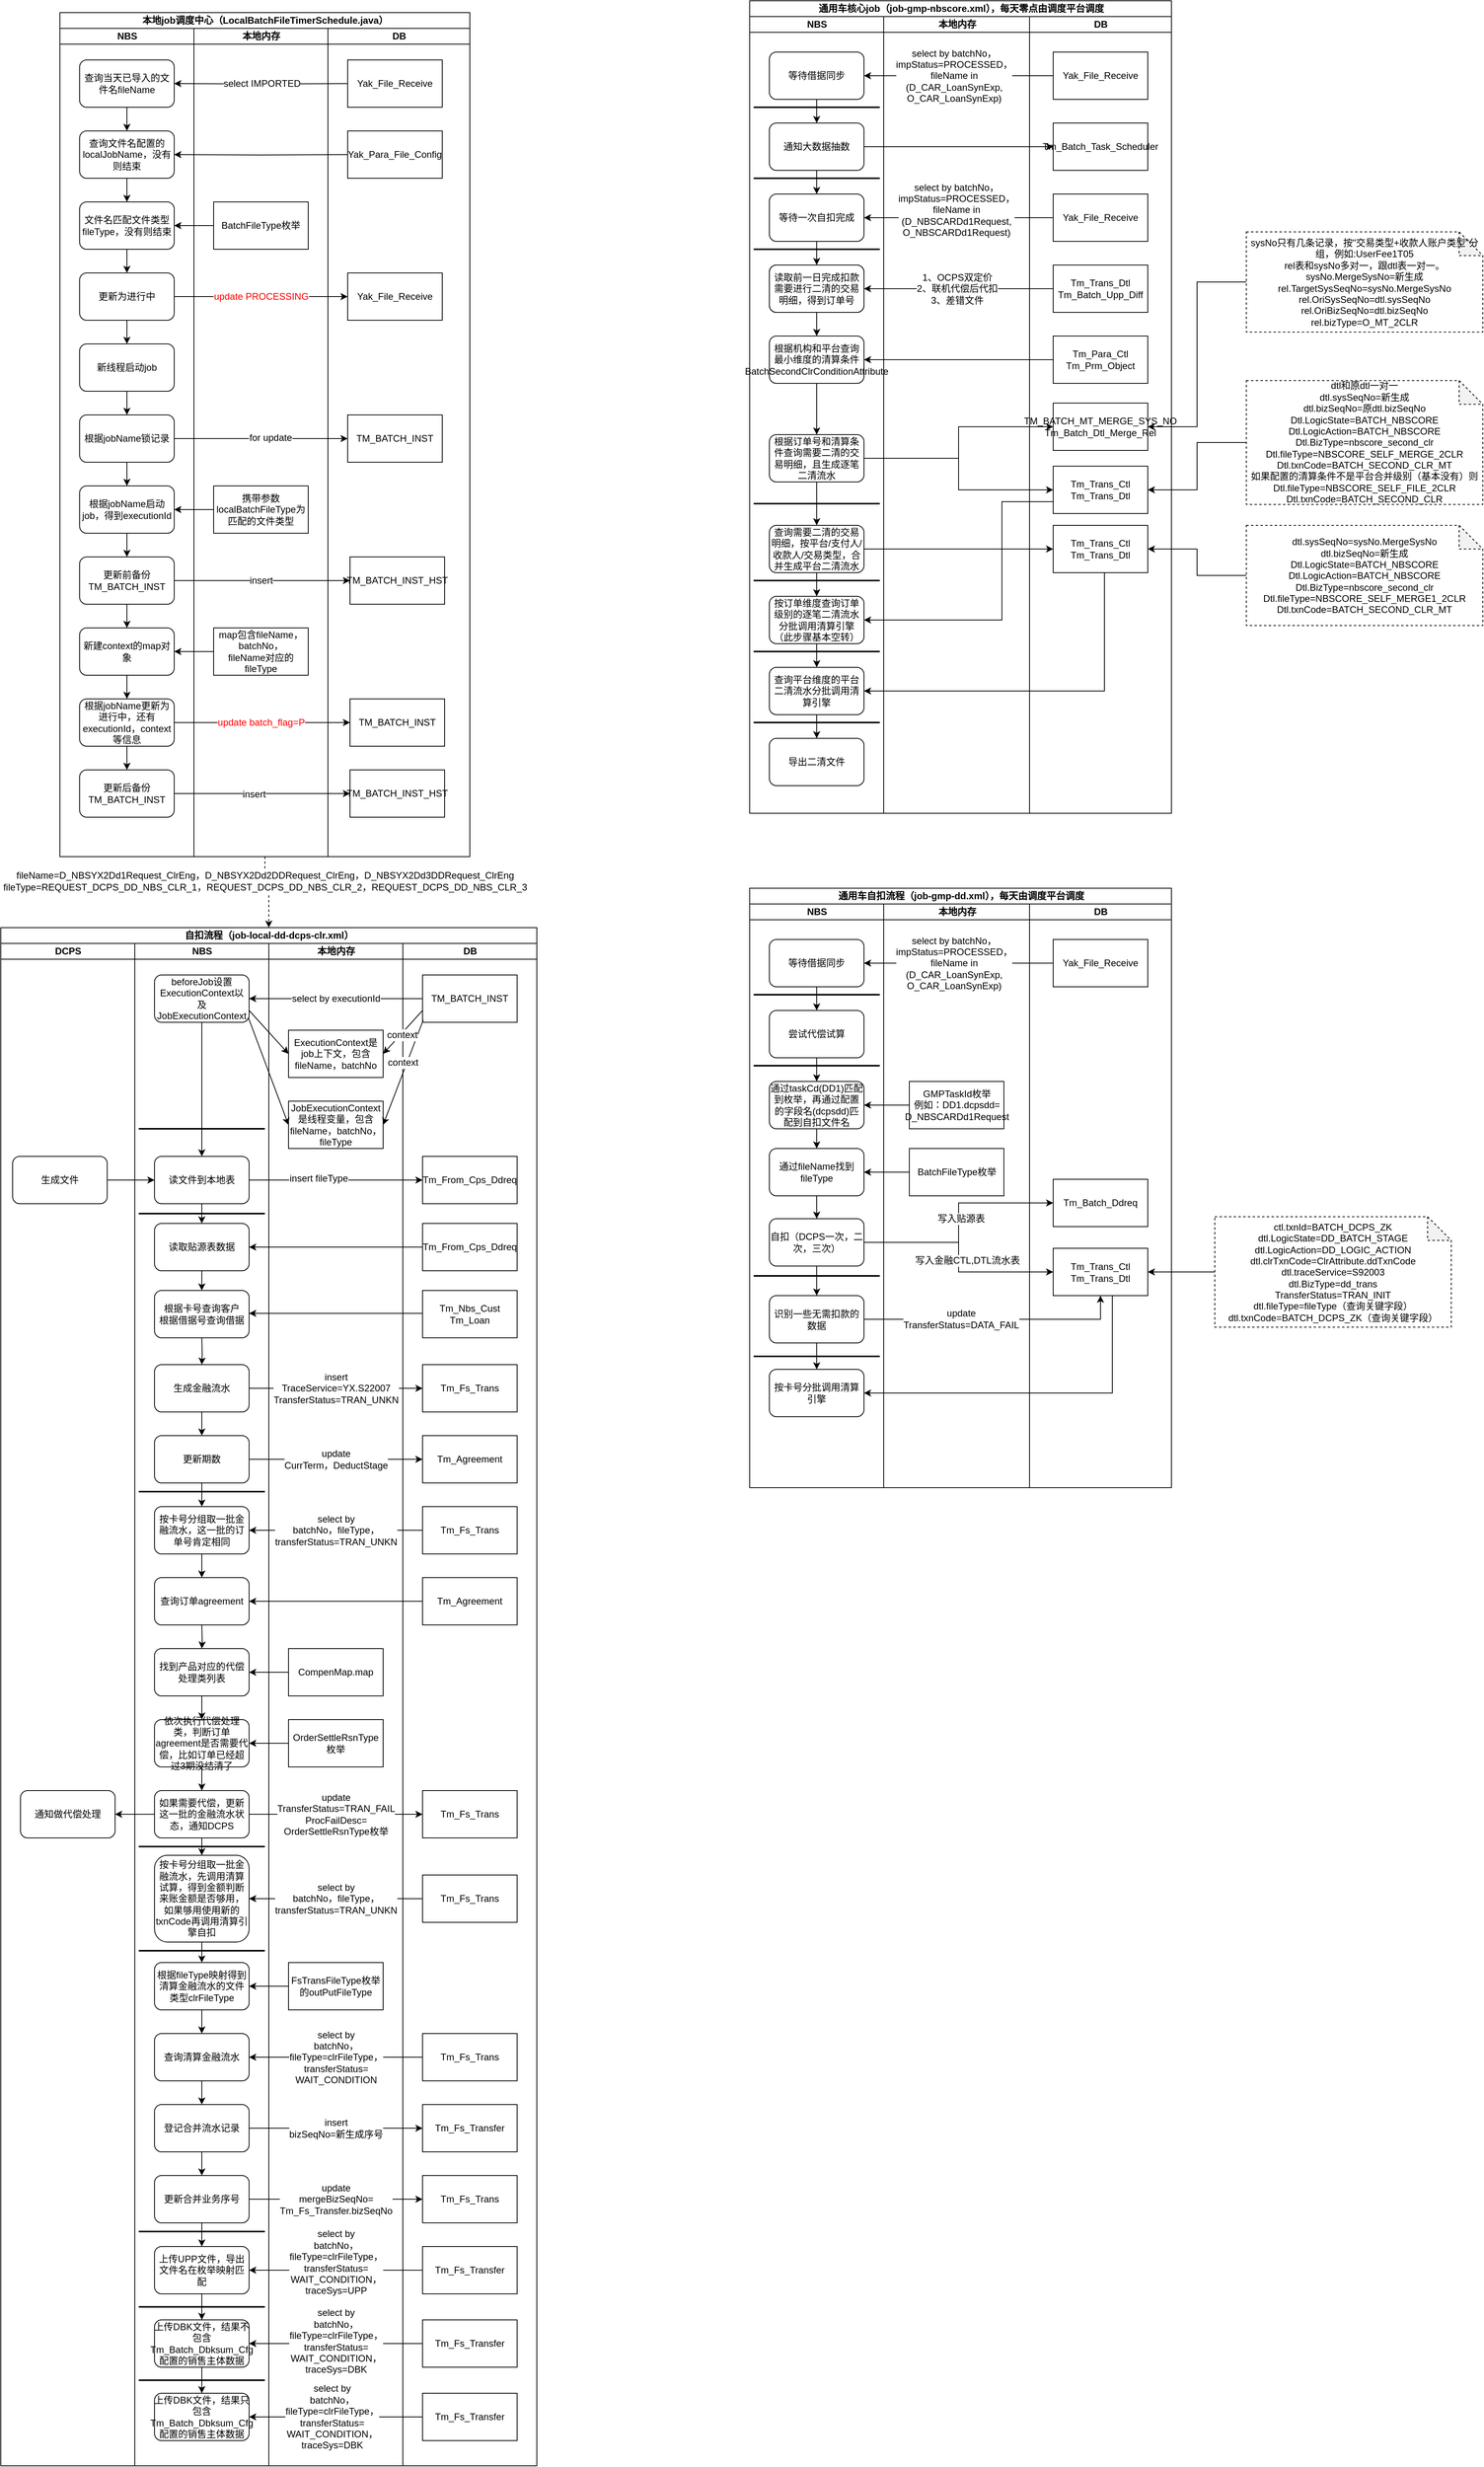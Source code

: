 <mxfile version="10.6.3" type="github"><diagram id="jrxuhPMBVVOQ-OroK7yz" name="ÃÂÃÂ§ÃÂÃÂ¬ÃÂÃÂ¬ 1 ÃÂÃÂ©ÃÂÃÂ¡ÃÂÃÂµ"><mxGraphModel dx="2220" dy="1939" grid="1" gridSize="10" guides="1" tooltips="1" connect="1" arrows="1" fold="1" page="1" pageScale="1" pageWidth="827" pageHeight="1169" math="0" shadow="0"><root><mxCell id="0"/><mxCell id="1" parent="0"/><mxCell id="RnaNjTVNym2KPXSfSXyK-17" value="自扣流程（job-local-dd-dcps-clr.xml）" style="swimlane;html=1;childLayout=stackLayout;resizeParent=1;resizeParentMax=0;startSize=20;" parent="1" vertex="1"><mxGeometry x="-30" y="80" width="680" height="1950" as="geometry"><mxRectangle x="20" y="40" width="240" height="20" as="alternateBounds"/></mxGeometry></mxCell><mxCell id="RnaNjTVNym2KPXSfSXyK-18" value="DCPS" style="swimlane;html=1;startSize=20;" parent="RnaNjTVNym2KPXSfSXyK-17" vertex="1"><mxGeometry y="20" width="170" height="1930" as="geometry"/></mxCell><mxCell id="RnaNjTVNym2KPXSfSXyK-25" value="生成文件" style="rounded=1;whiteSpace=wrap;html=1;" parent="RnaNjTVNym2KPXSfSXyK-18" vertex="1"><mxGeometry x="15" y="270" width="120" height="60" as="geometry"/></mxCell><mxCell id="RnaNjTVNym2KPXSfSXyK-215" value="通知做代偿处理" style="rounded=1;whiteSpace=wrap;html=1;" parent="RnaNjTVNym2KPXSfSXyK-18" vertex="1"><mxGeometry x="25" y="1074" width="120" height="60" as="geometry"/></mxCell><mxCell id="RnaNjTVNym2KPXSfSXyK-26" value="NBS" style="swimlane;html=1;startSize=20;" parent="RnaNjTVNym2KPXSfSXyK-17" vertex="1"><mxGeometry x="170" y="20" width="170" height="1930" as="geometry"/></mxCell><mxCell id="JGJiWrCLm7GXJEYCdsQy-7" style="edgeStyle=orthogonalEdgeStyle;rounded=0;orthogonalLoop=1;jettySize=auto;html=1;entryX=0.5;entryY=0;entryDx=0;entryDy=0;" parent="RnaNjTVNym2KPXSfSXyK-26" source="RnaNjTVNym2KPXSfSXyK-32" target="JGJiWrCLm7GXJEYCdsQy-4" edge="1"><mxGeometry relative="1" as="geometry"/></mxCell><mxCell id="RnaNjTVNym2KPXSfSXyK-32" value="读文件到本地表" style="rounded=1;whiteSpace=wrap;html=1;" parent="RnaNjTVNym2KPXSfSXyK-26" vertex="1"><mxGeometry x="25" y="270" width="120" height="60" as="geometry"/></mxCell><mxCell id="RnaNjTVNym2KPXSfSXyK-164" style="edgeStyle=orthogonalEdgeStyle;rounded=0;orthogonalLoop=1;jettySize=auto;html=1;fontColor=#000000;" parent="RnaNjTVNym2KPXSfSXyK-26" source="RnaNjTVNym2KPXSfSXyK-156" target="RnaNjTVNym2KPXSfSXyK-32" edge="1"><mxGeometry relative="1" as="geometry"/></mxCell><mxCell id="RnaNjTVNym2KPXSfSXyK-156" value="beforeJob设置ExecutionContext以及JobExecutionContext" style="rounded=1;whiteSpace=wrap;html=1;" parent="RnaNjTVNym2KPXSfSXyK-26" vertex="1"><mxGeometry x="25" y="40" width="120" height="60" as="geometry"/></mxCell><mxCell id="RnaNjTVNym2KPXSfSXyK-188" style="edgeStyle=orthogonalEdgeStyle;rounded=0;orthogonalLoop=1;jettySize=auto;html=1;fontColor=#000000;" parent="RnaNjTVNym2KPXSfSXyK-26" target="RnaNjTVNym2KPXSfSXyK-185" edge="1"><mxGeometry relative="1" as="geometry"><mxPoint x="85" y="500" as="sourcePoint"/></mxGeometry></mxCell><mxCell id="RnaNjTVNym2KPXSfSXyK-181" value="&lt;div&gt;根据卡号查询客户&lt;/div&gt;&lt;div&gt;根据借据号查询借据&lt;/div&gt;" style="rounded=1;whiteSpace=wrap;html=1;" parent="RnaNjTVNym2KPXSfSXyK-26" vertex="1"><mxGeometry x="25" y="440" width="120" height="60" as="geometry"/></mxCell><mxCell id="RnaNjTVNym2KPXSfSXyK-193" style="edgeStyle=orthogonalEdgeStyle;rounded=0;orthogonalLoop=1;jettySize=auto;html=1;fontColor=#000000;" parent="RnaNjTVNym2KPXSfSXyK-26" source="RnaNjTVNym2KPXSfSXyK-185" target="RnaNjTVNym2KPXSfSXyK-190" edge="1"><mxGeometry relative="1" as="geometry"/></mxCell><mxCell id="RnaNjTVNym2KPXSfSXyK-185" value="生成金融流水" style="rounded=1;whiteSpace=wrap;html=1;" parent="RnaNjTVNym2KPXSfSXyK-26" vertex="1"><mxGeometry x="25" y="534" width="120" height="60" as="geometry"/></mxCell><mxCell id="RnaNjTVNym2KPXSfSXyK-198" style="edgeStyle=orthogonalEdgeStyle;rounded=0;orthogonalLoop=1;jettySize=auto;html=1;entryX=0.5;entryY=0;entryDx=0;entryDy=0;fontColor=#000000;" parent="RnaNjTVNym2KPXSfSXyK-26" source="RnaNjTVNym2KPXSfSXyK-190" target="RnaNjTVNym2KPXSfSXyK-194" edge="1"><mxGeometry relative="1" as="geometry"/></mxCell><mxCell id="RnaNjTVNym2KPXSfSXyK-190" value="更新期数" style="rounded=1;whiteSpace=wrap;html=1;" parent="RnaNjTVNym2KPXSfSXyK-26" vertex="1"><mxGeometry x="25" y="624" width="120" height="60" as="geometry"/></mxCell><mxCell id="RnaNjTVNym2KPXSfSXyK-201" style="edgeStyle=orthogonalEdgeStyle;rounded=0;orthogonalLoop=1;jettySize=auto;html=1;fontColor=#000000;" parent="RnaNjTVNym2KPXSfSXyK-26" target="RnaNjTVNym2KPXSfSXyK-200" edge="1"><mxGeometry relative="1" as="geometry"><mxPoint x="85" y="864" as="sourcePoint"/></mxGeometry></mxCell><mxCell id="RnaNjTVNym2KPXSfSXyK-206" style="edgeStyle=orthogonalEdgeStyle;rounded=0;orthogonalLoop=1;jettySize=auto;html=1;fontColor=#000000;" parent="RnaNjTVNym2KPXSfSXyK-26" source="RnaNjTVNym2KPXSfSXyK-194" target="RnaNjTVNym2KPXSfSXyK-204" edge="1"><mxGeometry relative="1" as="geometry"/></mxCell><mxCell id="RnaNjTVNym2KPXSfSXyK-194" value="按卡号分组取一批金融流水，这一批的订单号肯定相同" style="rounded=1;whiteSpace=wrap;html=1;" parent="RnaNjTVNym2KPXSfSXyK-26" vertex="1"><mxGeometry x="25" y="714" width="120" height="60" as="geometry"/></mxCell><mxCell id="RnaNjTVNym2KPXSfSXyK-208" style="edgeStyle=orthogonalEdgeStyle;rounded=0;orthogonalLoop=1;jettySize=auto;html=1;entryX=0.5;entryY=0;entryDx=0;entryDy=0;fontColor=#000000;" parent="RnaNjTVNym2KPXSfSXyK-26" source="RnaNjTVNym2KPXSfSXyK-200" target="RnaNjTVNym2KPXSfSXyK-207" edge="1"><mxGeometry relative="1" as="geometry"/></mxCell><mxCell id="RnaNjTVNym2KPXSfSXyK-200" value="找到产品对应的代偿处理类列表" style="rounded=1;whiteSpace=wrap;html=1;" parent="RnaNjTVNym2KPXSfSXyK-26" vertex="1"><mxGeometry x="25" y="894" width="120" height="60" as="geometry"/></mxCell><mxCell id="RnaNjTVNym2KPXSfSXyK-204" value="查询订单agreement" style="rounded=1;whiteSpace=wrap;html=1;" parent="RnaNjTVNym2KPXSfSXyK-26" vertex="1"><mxGeometry x="25" y="804" width="120" height="60" as="geometry"/></mxCell><mxCell id="RnaNjTVNym2KPXSfSXyK-210" style="edgeStyle=orthogonalEdgeStyle;rounded=0;orthogonalLoop=1;jettySize=auto;html=1;fontColor=#000000;" parent="RnaNjTVNym2KPXSfSXyK-26" source="RnaNjTVNym2KPXSfSXyK-207" target="RnaNjTVNym2KPXSfSXyK-209" edge="1"><mxGeometry relative="1" as="geometry"/></mxCell><mxCell id="RnaNjTVNym2KPXSfSXyK-207" value="依次执行代偿处理类，判断订单agreement是否需要代偿，比如订单已经超过3期没结清了" style="rounded=1;whiteSpace=wrap;html=1;" parent="RnaNjTVNym2KPXSfSXyK-26" vertex="1"><mxGeometry x="25" y="984" width="120" height="60" as="geometry"/></mxCell><mxCell id="RnaNjTVNym2KPXSfSXyK-221" style="edgeStyle=orthogonalEdgeStyle;rounded=0;orthogonalLoop=1;jettySize=auto;html=1;entryX=0.5;entryY=0;entryDx=0;entryDy=0;fontColor=#000000;" parent="RnaNjTVNym2KPXSfSXyK-26" source="RnaNjTVNym2KPXSfSXyK-209" target="RnaNjTVNym2KPXSfSXyK-218" edge="1"><mxGeometry relative="1" as="geometry"/></mxCell><mxCell id="RnaNjTVNym2KPXSfSXyK-209" value="&lt;div&gt;如果需要代偿，更新这一批的金融流水状态，通知DCPS&lt;/div&gt;" style="rounded=1;whiteSpace=wrap;html=1;" parent="RnaNjTVNym2KPXSfSXyK-26" vertex="1"><mxGeometry x="25" y="1074" width="120" height="60" as="geometry"/></mxCell><mxCell id="RnaNjTVNym2KPXSfSXyK-229" style="edgeStyle=orthogonalEdgeStyle;rounded=0;orthogonalLoop=1;jettySize=auto;html=1;entryX=0.5;entryY=0;entryDx=0;entryDy=0;fontColor=#000000;" parent="RnaNjTVNym2KPXSfSXyK-26" target="RnaNjTVNym2KPXSfSXyK-227" edge="1"><mxGeometry relative="1" as="geometry"><mxPoint x="85" y="1262" as="sourcePoint"/></mxGeometry></mxCell><mxCell id="RnaNjTVNym2KPXSfSXyK-218" value="按卡号分组取一批金融流水，先调用清算试算，得到金额判断来账金额是否够用，如果够用使用新的txnCode再调用清算引擎自扣" style="rounded=1;whiteSpace=wrap;html=1;" parent="RnaNjTVNym2KPXSfSXyK-26" vertex="1"><mxGeometry x="25" y="1156" width="120" height="110" as="geometry"/></mxCell><mxCell id="RnaNjTVNym2KPXSfSXyK-234" style="edgeStyle=orthogonalEdgeStyle;rounded=0;orthogonalLoop=1;jettySize=auto;html=1;fontColor=#000000;" parent="RnaNjTVNym2KPXSfSXyK-26" source="RnaNjTVNym2KPXSfSXyK-223" target="RnaNjTVNym2KPXSfSXyK-232" edge="1"><mxGeometry relative="1" as="geometry"/></mxCell><mxCell id="RnaNjTVNym2KPXSfSXyK-223" value="查询清算金融流水" style="rounded=1;whiteSpace=wrap;html=1;" parent="RnaNjTVNym2KPXSfSXyK-26" vertex="1"><mxGeometry x="25" y="1382" width="120" height="60" as="geometry"/></mxCell><mxCell id="RnaNjTVNym2KPXSfSXyK-230" style="edgeStyle=orthogonalEdgeStyle;rounded=0;orthogonalLoop=1;jettySize=auto;html=1;fontColor=#000000;" parent="RnaNjTVNym2KPXSfSXyK-26" source="RnaNjTVNym2KPXSfSXyK-227" target="RnaNjTVNym2KPXSfSXyK-223" edge="1"><mxGeometry relative="1" as="geometry"/></mxCell><mxCell id="RnaNjTVNym2KPXSfSXyK-227" value="根据fileType映射得到清算金融流水的文件类型clrFileType" style="rounded=1;whiteSpace=wrap;html=1;" parent="RnaNjTVNym2KPXSfSXyK-26" vertex="1"><mxGeometry x="25" y="1292" width="120" height="60" as="geometry"/></mxCell><mxCell id="RnaNjTVNym2KPXSfSXyK-243" style="edgeStyle=orthogonalEdgeStyle;rounded=0;orthogonalLoop=1;jettySize=auto;html=1;fontColor=#000000;" parent="RnaNjTVNym2KPXSfSXyK-26" source="RnaNjTVNym2KPXSfSXyK-232" target="RnaNjTVNym2KPXSfSXyK-239" edge="1"><mxGeometry relative="1" as="geometry"/></mxCell><mxCell id="RnaNjTVNym2KPXSfSXyK-232" value="登记合并流水记录" style="rounded=1;whiteSpace=wrap;html=1;" parent="RnaNjTVNym2KPXSfSXyK-26" vertex="1"><mxGeometry x="25" y="1472" width="120" height="60" as="geometry"/></mxCell><mxCell id="F43-ZLpxB2mHwx6IBP7d-3" style="edgeStyle=orthogonalEdgeStyle;rounded=0;orthogonalLoop=1;jettySize=auto;html=1;fontColor=#000000;" parent="RnaNjTVNym2KPXSfSXyK-26" source="RnaNjTVNym2KPXSfSXyK-239" target="F43-ZLpxB2mHwx6IBP7d-2" edge="1"><mxGeometry relative="1" as="geometry"/></mxCell><mxCell id="RnaNjTVNym2KPXSfSXyK-239" value="更新合并业务序号" style="rounded=1;whiteSpace=wrap;html=1;" parent="RnaNjTVNym2KPXSfSXyK-26" vertex="1"><mxGeometry x="25" y="1562" width="120" height="60" as="geometry"/></mxCell><mxCell id="F43-ZLpxB2mHwx6IBP7d-2" value="上传UPP文件，导出文件名在枚举映射匹配" style="rounded=1;whiteSpace=wrap;html=1;" parent="RnaNjTVNym2KPXSfSXyK-26" vertex="1"><mxGeometry x="25" y="1652" width="120" height="60" as="geometry"/></mxCell><mxCell id="be3bSoUsSMu1boQmsBVd-12" value="上传DBK文件，结果只包含Tm_Batch_Dbksum_Cfg配置的销售主体数据" style="rounded=1;whiteSpace=wrap;html=1;" parent="RnaNjTVNym2KPXSfSXyK-26" vertex="1"><mxGeometry x="25" y="1838" width="120" height="60" as="geometry"/></mxCell><mxCell id="JGJiWrCLm7GXJEYCdsQy-3" value="" style="line;strokeWidth=2;html=1;" parent="RnaNjTVNym2KPXSfSXyK-26" vertex="1"><mxGeometry x="5" y="230" width="160" height="10" as="geometry"/></mxCell><mxCell id="JGJiWrCLm7GXJEYCdsQy-8" style="edgeStyle=orthogonalEdgeStyle;rounded=0;orthogonalLoop=1;jettySize=auto;html=1;entryX=0.5;entryY=0;entryDx=0;entryDy=0;" parent="RnaNjTVNym2KPXSfSXyK-26" source="JGJiWrCLm7GXJEYCdsQy-4" target="RnaNjTVNym2KPXSfSXyK-181" edge="1"><mxGeometry relative="1" as="geometry"/></mxCell><mxCell id="JGJiWrCLm7GXJEYCdsQy-4" value="读取贴源表数据" style="rounded=1;whiteSpace=wrap;html=1;" parent="RnaNjTVNym2KPXSfSXyK-26" vertex="1"><mxGeometry x="25" y="355" width="120" height="60" as="geometry"/></mxCell><mxCell id="JGJiWrCLm7GXJEYCdsQy-9" value="" style="line;strokeWidth=2;html=1;" parent="RnaNjTVNym2KPXSfSXyK-26" vertex="1"><mxGeometry x="5" y="337.5" width="160" height="10" as="geometry"/></mxCell><mxCell id="JGJiWrCLm7GXJEYCdsQy-11" value="" style="line;strokeWidth=2;html=1;" parent="RnaNjTVNym2KPXSfSXyK-26" vertex="1"><mxGeometry x="5" y="690" width="160" height="10" as="geometry"/></mxCell><mxCell id="JGJiWrCLm7GXJEYCdsQy-12" value="" style="line;strokeWidth=2;html=1;" parent="RnaNjTVNym2KPXSfSXyK-26" vertex="1"><mxGeometry x="5" y="1140" width="160" height="10" as="geometry"/></mxCell><mxCell id="JGJiWrCLm7GXJEYCdsQy-13" value="" style="line;strokeWidth=2;html=1;" parent="RnaNjTVNym2KPXSfSXyK-26" vertex="1"><mxGeometry x="5" y="1272" width="160" height="10" as="geometry"/></mxCell><mxCell id="JGJiWrCLm7GXJEYCdsQy-14" value="" style="line;strokeWidth=2;html=1;" parent="RnaNjTVNym2KPXSfSXyK-26" vertex="1"><mxGeometry x="5" y="1628" width="160" height="10" as="geometry"/></mxCell><mxCell id="JGJiWrCLm7GXJEYCdsQy-15" value="" style="line;strokeWidth=2;html=1;" parent="RnaNjTVNym2KPXSfSXyK-26" vertex="1"><mxGeometry x="5" y="1723.5" width="160" height="10" as="geometry"/></mxCell><mxCell id="JGJiWrCLm7GXJEYCdsQy-16" value="" style="line;strokeWidth=2;html=1;" parent="RnaNjTVNym2KPXSfSXyK-26" vertex="1"><mxGeometry x="5" y="1816.5" width="160" height="10" as="geometry"/></mxCell><mxCell id="RnaNjTVNym2KPXSfSXyK-202" style="edgeStyle=orthogonalEdgeStyle;rounded=0;orthogonalLoop=1;jettySize=auto;html=1;entryX=1;entryY=0.5;entryDx=0;entryDy=0;fontColor=#000000;" parent="RnaNjTVNym2KPXSfSXyK-17" source="RnaNjTVNym2KPXSfSXyK-199" target="RnaNjTVNym2KPXSfSXyK-200" edge="1"><mxGeometry relative="1" as="geometry"/></mxCell><mxCell id="RnaNjTVNym2KPXSfSXyK-224" style="edgeStyle=orthogonalEdgeStyle;rounded=0;orthogonalLoop=1;jettySize=auto;html=1;entryX=1;entryY=0.5;entryDx=0;entryDy=0;fontColor=#000000;" parent="RnaNjTVNym2KPXSfSXyK-17" source="RnaNjTVNym2KPXSfSXyK-222" target="RnaNjTVNym2KPXSfSXyK-223" edge="1"><mxGeometry relative="1" as="geometry"/></mxCell><mxCell id="RnaNjTVNym2KPXSfSXyK-225" value="&lt;div&gt;select by&lt;br&gt;&lt;/div&gt;&lt;div&gt;batchNo，&lt;/div&gt;&lt;div&gt;fileType=clrFileType，&lt;/div&gt;&lt;div&gt;transferStatus=&lt;/div&gt;&lt;div&gt;WAIT_CONDITION&lt;br&gt;&lt;/div&gt;" style="text;html=1;resizable=0;points=[];align=center;verticalAlign=middle;labelBackgroundColor=#ffffff;fontColor=#000000;direction=south;" parent="RnaNjTVNym2KPXSfSXyK-224" vertex="1" connectable="0"><mxGeometry x="0.127" y="1" relative="1" as="geometry"><mxPoint x="14" y="-1" as="offset"/></mxGeometry></mxCell><mxCell id="RnaNjTVNym2KPXSfSXyK-28" value="本地内存" style="swimlane;html=1;startSize=20;" parent="RnaNjTVNym2KPXSfSXyK-17" vertex="1"><mxGeometry x="340" y="20" width="170" height="1930" as="geometry"/></mxCell><mxCell id="RnaNjTVNym2KPXSfSXyK-165" value="&lt;div&gt;JobExecutionContext是线程变量，包含fileName，batchNo，&lt;/div&gt;&lt;div&gt;fileType&lt;/div&gt;" style="rounded=0;whiteSpace=wrap;html=1;" parent="RnaNjTVNym2KPXSfSXyK-28" vertex="1"><mxGeometry x="25" y="200" width="120" height="60" as="geometry"/></mxCell><mxCell id="RnaNjTVNym2KPXSfSXyK-170" value="&lt;div&gt;ExecutionContext是job上下文，包含fileName，batchNo&lt;/div&gt;" style="rounded=0;whiteSpace=wrap;html=1;" parent="RnaNjTVNym2KPXSfSXyK-28" vertex="1"><mxGeometry x="25" y="110" width="120" height="60" as="geometry"/></mxCell><mxCell id="RnaNjTVNym2KPXSfSXyK-199" value="CompenMap.map" style="rounded=0;whiteSpace=wrap;html=1;" parent="RnaNjTVNym2KPXSfSXyK-28" vertex="1"><mxGeometry x="25" y="894" width="120" height="60" as="geometry"/></mxCell><mxCell id="RnaNjTVNym2KPXSfSXyK-226" value="FsTransFileType枚举的outPutFileType" style="rounded=0;whiteSpace=wrap;html=1;" parent="RnaNjTVNym2KPXSfSXyK-28" vertex="1"><mxGeometry x="25" y="1292" width="120" height="60" as="geometry"/></mxCell><mxCell id="RnaNjTVNym2KPXSfSXyK-236" value="OrderSettleRsnType枚举" style="rounded=0;whiteSpace=wrap;html=1;" parent="RnaNjTVNym2KPXSfSXyK-28" vertex="1"><mxGeometry x="25" y="984" width="120" height="60" as="geometry"/></mxCell><mxCell id="RnaNjTVNym2KPXSfSXyK-182" style="edgeStyle=orthogonalEdgeStyle;rounded=0;orthogonalLoop=1;jettySize=auto;html=1;entryX=1;entryY=0.5;entryDx=0;entryDy=0;fontColor=#000000;" parent="RnaNjTVNym2KPXSfSXyK-17" edge="1"><mxGeometry relative="1" as="geometry"><mxPoint x="535" y="489" as="sourcePoint"/><mxPoint x="315" y="489" as="targetPoint"/></mxGeometry></mxCell><mxCell id="RnaNjTVNym2KPXSfSXyK-30" value="DB" style="swimlane;html=1;startSize=20;" parent="RnaNjTVNym2KPXSfSXyK-17" vertex="1"><mxGeometry x="510" y="20" width="170" height="1930" as="geometry"/></mxCell><mxCell id="RnaNjTVNym2KPXSfSXyK-158" value="TM_BATCH_INST" style="rounded=0;whiteSpace=wrap;html=1;" parent="RnaNjTVNym2KPXSfSXyK-30" vertex="1"><mxGeometry x="25" y="40" width="120" height="60" as="geometry"/></mxCell><mxCell id="RnaNjTVNym2KPXSfSXyK-177" value="Tm_From_Cps_Ddreq" style="rounded=0;whiteSpace=wrap;html=1;" parent="RnaNjTVNym2KPXSfSXyK-30" vertex="1"><mxGeometry x="25" y="270" width="120" height="60" as="geometry"/></mxCell><mxCell id="RnaNjTVNym2KPXSfSXyK-180" value="&lt;div&gt;Tm_Nbs_Cust&lt;/div&gt;&lt;div&gt;Tm_Loan&lt;br&gt;&lt;/div&gt;" style="rounded=0;whiteSpace=wrap;html=1;" parent="RnaNjTVNym2KPXSfSXyK-30" vertex="1"><mxGeometry x="25" y="440" width="120" height="60" as="geometry"/></mxCell><mxCell id="RnaNjTVNym2KPXSfSXyK-184" value="Tm_Fs_Trans" style="rounded=0;whiteSpace=wrap;html=1;" parent="RnaNjTVNym2KPXSfSXyK-30" vertex="1"><mxGeometry x="25" y="534" width="120" height="60" as="geometry"/></mxCell><mxCell id="RnaNjTVNym2KPXSfSXyK-189" value="Tm_Agreement" style="rounded=0;whiteSpace=wrap;html=1;" parent="RnaNjTVNym2KPXSfSXyK-30" vertex="1"><mxGeometry x="25" y="624" width="120" height="60" as="geometry"/></mxCell><mxCell id="RnaNjTVNym2KPXSfSXyK-195" value="Tm_Fs_Trans" style="rounded=0;whiteSpace=wrap;html=1;" parent="RnaNjTVNym2KPXSfSXyK-30" vertex="1"><mxGeometry x="25" y="714" width="120" height="60" as="geometry"/></mxCell><mxCell id="RnaNjTVNym2KPXSfSXyK-203" value="Tm_Agreement" style="rounded=0;whiteSpace=wrap;html=1;" parent="RnaNjTVNym2KPXSfSXyK-30" vertex="1"><mxGeometry x="25" y="804" width="120" height="60" as="geometry"/></mxCell><mxCell id="RnaNjTVNym2KPXSfSXyK-212" value="Tm_Fs_Trans" style="rounded=0;whiteSpace=wrap;html=1;" parent="RnaNjTVNym2KPXSfSXyK-30" vertex="1"><mxGeometry x="25" y="1074" width="120" height="60" as="geometry"/></mxCell><mxCell id="RnaNjTVNym2KPXSfSXyK-217" value="Tm_Fs_Trans" style="rounded=0;whiteSpace=wrap;html=1;" parent="RnaNjTVNym2KPXSfSXyK-30" vertex="1"><mxGeometry x="25" y="1181" width="120" height="60" as="geometry"/></mxCell><mxCell id="RnaNjTVNym2KPXSfSXyK-222" value="Tm_Fs_Trans" style="rounded=0;whiteSpace=wrap;html=1;" parent="RnaNjTVNym2KPXSfSXyK-30" vertex="1"><mxGeometry x="25" y="1382" width="120" height="60" as="geometry"/></mxCell><mxCell id="RnaNjTVNym2KPXSfSXyK-231" value="Tm_Fs_Transfer" style="rounded=0;whiteSpace=wrap;html=1;" parent="RnaNjTVNym2KPXSfSXyK-30" vertex="1"><mxGeometry x="25" y="1472" width="120" height="60" as="geometry"/></mxCell><mxCell id="RnaNjTVNym2KPXSfSXyK-238" value="Tm_Fs_Trans" style="rounded=0;whiteSpace=wrap;html=1;" parent="RnaNjTVNym2KPXSfSXyK-30" vertex="1"><mxGeometry x="25" y="1562" width="120" height="60" as="geometry"/></mxCell><mxCell id="F43-ZLpxB2mHwx6IBP7d-1" value="Tm_Fs_Transfer" style="rounded=0;whiteSpace=wrap;html=1;" parent="RnaNjTVNym2KPXSfSXyK-30" vertex="1"><mxGeometry x="25" y="1652" width="120" height="60" as="geometry"/></mxCell><mxCell id="be3bSoUsSMu1boQmsBVd-11" value="Tm_Fs_Transfer" style="rounded=0;whiteSpace=wrap;html=1;" parent="RnaNjTVNym2KPXSfSXyK-30" vertex="1"><mxGeometry x="25" y="1838" width="120" height="60" as="geometry"/></mxCell><mxCell id="JGJiWrCLm7GXJEYCdsQy-5" value="Tm_From_Cps_Ddreq" style="rounded=0;whiteSpace=wrap;html=1;" parent="RnaNjTVNym2KPXSfSXyK-30" vertex="1"><mxGeometry x="25" y="355" width="120" height="60" as="geometry"/></mxCell><mxCell id="RnaNjTVNym2KPXSfSXyK-159" style="edgeStyle=orthogonalEdgeStyle;rounded=0;orthogonalLoop=1;jettySize=auto;html=1;entryX=1;entryY=0.5;entryDx=0;entryDy=0;fontColor=#FF0000;" parent="RnaNjTVNym2KPXSfSXyK-17" source="RnaNjTVNym2KPXSfSXyK-158" target="RnaNjTVNym2KPXSfSXyK-156" edge="1"><mxGeometry relative="1" as="geometry"/></mxCell><mxCell id="RnaNjTVNym2KPXSfSXyK-160" value="select by executionId" style="text;html=1;resizable=0;points=[];align=center;verticalAlign=middle;labelBackgroundColor=#ffffff;fontColor=#000000;" parent="RnaNjTVNym2KPXSfSXyK-159" vertex="1" connectable="0"><mxGeometry x="0.109" y="2" relative="1" as="geometry"><mxPoint x="12" y="-2" as="offset"/></mxGeometry></mxCell><mxCell id="RnaNjTVNym2KPXSfSXyK-167" value="" style="endArrow=classic;html=1;fontColor=#000000;entryX=0;entryY=0.5;entryDx=0;entryDy=0;exitX=0.992;exitY=0.9;exitDx=0;exitDy=0;exitPerimeter=0;" parent="RnaNjTVNym2KPXSfSXyK-17" source="RnaNjTVNym2KPXSfSXyK-156" target="RnaNjTVNym2KPXSfSXyK-165" edge="1"><mxGeometry width="50" height="50" relative="1" as="geometry"><mxPoint x="315" y="150" as="sourcePoint"/><mxPoint x="365" y="100" as="targetPoint"/></mxGeometry></mxCell><mxCell id="RnaNjTVNym2KPXSfSXyK-168" value="" style="endArrow=classic;html=1;fontColor=#000000;entryX=1;entryY=0.5;entryDx=0;entryDy=0;exitX=0.008;exitY=0.95;exitDx=0;exitDy=0;exitPerimeter=0;" parent="RnaNjTVNym2KPXSfSXyK-17" source="RnaNjTVNym2KPXSfSXyK-158" target="RnaNjTVNym2KPXSfSXyK-165" edge="1"><mxGeometry width="50" height="50" relative="1" as="geometry"><mxPoint x="324" y="124" as="sourcePoint"/><mxPoint x="375" y="190" as="targetPoint"/></mxGeometry></mxCell><mxCell id="RnaNjTVNym2KPXSfSXyK-169" value="context" style="text;html=1;resizable=0;points=[];align=center;verticalAlign=middle;labelBackgroundColor=#ffffff;fontColor=#000000;" parent="RnaNjTVNym2KPXSfSXyK-168" vertex="1" connectable="0"><mxGeometry x="-0.387" relative="1" as="geometry"><mxPoint x="-10.5" y="13.5" as="offset"/></mxGeometry></mxCell><mxCell id="RnaNjTVNym2KPXSfSXyK-171" value="" style="endArrow=classic;html=1;fontColor=#000000;entryX=0;entryY=0.5;entryDx=0;entryDy=0;exitX=1;exitY=0.75;exitDx=0;exitDy=0;" parent="RnaNjTVNym2KPXSfSXyK-17" source="RnaNjTVNym2KPXSfSXyK-156" target="RnaNjTVNym2KPXSfSXyK-170" edge="1"><mxGeometry width="50" height="50" relative="1" as="geometry"><mxPoint x="324" y="124" as="sourcePoint"/><mxPoint x="375" y="260" as="targetPoint"/></mxGeometry></mxCell><mxCell id="RnaNjTVNym2KPXSfSXyK-172" value="" style="endArrow=classic;html=1;fontColor=#000000;entryX=1;entryY=0.5;entryDx=0;entryDy=0;exitX=0;exitY=0.75;exitDx=0;exitDy=0;" parent="RnaNjTVNym2KPXSfSXyK-17" source="RnaNjTVNym2KPXSfSXyK-158" target="RnaNjTVNym2KPXSfSXyK-170" edge="1"><mxGeometry width="50" height="50" relative="1" as="geometry"><mxPoint x="546" y="127" as="sourcePoint"/><mxPoint x="495" y="260" as="targetPoint"/></mxGeometry></mxCell><mxCell id="RnaNjTVNym2KPXSfSXyK-173" value="context" style="text;html=1;resizable=0;points=[];align=center;verticalAlign=middle;labelBackgroundColor=#ffffff;fontColor=#000000;" parent="RnaNjTVNym2KPXSfSXyK-172" vertex="1" connectable="0"><mxGeometry x="-0.387" relative="1" as="geometry"><mxPoint x="-10.5" y="13.5" as="offset"/></mxGeometry></mxCell><mxCell id="RnaNjTVNym2KPXSfSXyK-174" style="edgeStyle=orthogonalEdgeStyle;rounded=0;orthogonalLoop=1;jettySize=auto;html=1;fontColor=#000000;" parent="RnaNjTVNym2KPXSfSXyK-17" source="RnaNjTVNym2KPXSfSXyK-25" target="RnaNjTVNym2KPXSfSXyK-32" edge="1"><mxGeometry relative="1" as="geometry"/></mxCell><mxCell id="RnaNjTVNym2KPXSfSXyK-178" style="edgeStyle=orthogonalEdgeStyle;rounded=0;orthogonalLoop=1;jettySize=auto;html=1;fontColor=#000000;" parent="RnaNjTVNym2KPXSfSXyK-17" source="RnaNjTVNym2KPXSfSXyK-32" target="RnaNjTVNym2KPXSfSXyK-177" edge="1"><mxGeometry relative="1" as="geometry"/></mxCell><mxCell id="RnaNjTVNym2KPXSfSXyK-179" value="insert fileType" style="text;html=1;resizable=0;points=[];align=center;verticalAlign=middle;labelBackgroundColor=#ffffff;fontColor=#000000;" parent="RnaNjTVNym2KPXSfSXyK-178" vertex="1" connectable="0"><mxGeometry x="-0.2" y="2" relative="1" as="geometry"><mxPoint as="offset"/></mxGeometry></mxCell><mxCell id="RnaNjTVNym2KPXSfSXyK-186" style="edgeStyle=orthogonalEdgeStyle;rounded=0;orthogonalLoop=1;jettySize=auto;html=1;fontColor=#000000;" parent="RnaNjTVNym2KPXSfSXyK-17" source="RnaNjTVNym2KPXSfSXyK-185" target="RnaNjTVNym2KPXSfSXyK-184" edge="1"><mxGeometry relative="1" as="geometry"/></mxCell><mxCell id="RnaNjTVNym2KPXSfSXyK-187" value="&lt;div&gt;insert&lt;br&gt;TraceService=YX.S22007&lt;/div&gt;&lt;div&gt;TransferStatus=TRAN_UNKN&lt;br&gt;&lt;/div&gt;" style="text;html=1;resizable=0;points=[];align=center;verticalAlign=middle;labelBackgroundColor=#ffffff;fontColor=#000000;" parent="RnaNjTVNym2KPXSfSXyK-186" vertex="1" connectable="0"><mxGeometry x="-0.109" y="-4" relative="1" as="geometry"><mxPoint x="12" y="-4" as="offset"/></mxGeometry></mxCell><mxCell id="RnaNjTVNym2KPXSfSXyK-191" style="edgeStyle=orthogonalEdgeStyle;rounded=0;orthogonalLoop=1;jettySize=auto;html=1;entryX=0;entryY=0.5;entryDx=0;entryDy=0;fontColor=#000000;" parent="RnaNjTVNym2KPXSfSXyK-17" source="RnaNjTVNym2KPXSfSXyK-190" target="RnaNjTVNym2KPXSfSXyK-189" edge="1"><mxGeometry relative="1" as="geometry"/></mxCell><mxCell id="RnaNjTVNym2KPXSfSXyK-192" value="&lt;div&gt;update &lt;br&gt;&lt;/div&gt;&lt;div&gt;CurrTerm，DeductStage&lt;/div&gt;" style="text;html=1;resizable=0;points=[];align=center;verticalAlign=middle;labelBackgroundColor=#ffffff;fontColor=#000000;direction=south;" parent="RnaNjTVNym2KPXSfSXyK-191" vertex="1" connectable="0"><mxGeometry x="-0.236" y="-1" relative="1" as="geometry"><mxPoint x="26" y="-1" as="offset"/></mxGeometry></mxCell><mxCell id="RnaNjTVNym2KPXSfSXyK-196" style="edgeStyle=orthogonalEdgeStyle;rounded=0;orthogonalLoop=1;jettySize=auto;html=1;entryX=1;entryY=0.5;entryDx=0;entryDy=0;fontColor=#000000;" parent="RnaNjTVNym2KPXSfSXyK-17" source="RnaNjTVNym2KPXSfSXyK-195" target="RnaNjTVNym2KPXSfSXyK-194" edge="1"><mxGeometry relative="1" as="geometry"/></mxCell><mxCell id="RnaNjTVNym2KPXSfSXyK-197" value="&lt;div&gt;select by&lt;br&gt;&lt;/div&gt;&lt;div&gt;batchNo，fileType，&lt;/div&gt;&lt;div&gt;transferStatus=TRAN_UNKN&lt;br&gt;&lt;/div&gt;" style="text;html=1;resizable=0;points=[];align=center;verticalAlign=middle;labelBackgroundColor=#ffffff;fontColor=#000000;" parent="RnaNjTVNym2KPXSfSXyK-196" vertex="1" connectable="0"><mxGeometry x="0.218" relative="1" as="geometry"><mxPoint x="24" as="offset"/></mxGeometry></mxCell><mxCell id="RnaNjTVNym2KPXSfSXyK-205" style="edgeStyle=orthogonalEdgeStyle;rounded=0;orthogonalLoop=1;jettySize=auto;html=1;entryX=1;entryY=0.5;entryDx=0;entryDy=0;fontColor=#000000;" parent="RnaNjTVNym2KPXSfSXyK-17" source="RnaNjTVNym2KPXSfSXyK-203" target="RnaNjTVNym2KPXSfSXyK-204" edge="1"><mxGeometry relative="1" as="geometry"/></mxCell><mxCell id="RnaNjTVNym2KPXSfSXyK-213" style="edgeStyle=orthogonalEdgeStyle;rounded=0;orthogonalLoop=1;jettySize=auto;html=1;entryX=0;entryY=0.5;entryDx=0;entryDy=0;fontColor=#000000;" parent="RnaNjTVNym2KPXSfSXyK-17" source="RnaNjTVNym2KPXSfSXyK-209" target="RnaNjTVNym2KPXSfSXyK-212" edge="1"><mxGeometry relative="1" as="geometry"/></mxCell><mxCell id="RnaNjTVNym2KPXSfSXyK-214" value="&lt;div&gt;update&lt;/div&gt;&lt;div&gt;TransferStatus=TRAN_FAIL&lt;/div&gt;&lt;div&gt;ProcFailDesc=&lt;/div&gt;&lt;div&gt;OrderSettleRsnType枚举&lt;br&gt;&lt;/div&gt;" style="text;html=1;resizable=0;points=[];align=center;verticalAlign=middle;labelBackgroundColor=#ffffff;fontColor=#000000;" parent="RnaNjTVNym2KPXSfSXyK-213" vertex="1" connectable="0"><mxGeometry x="-0.218" y="-3" relative="1" as="geometry"><mxPoint x="24" y="-3" as="offset"/></mxGeometry></mxCell><mxCell id="RnaNjTVNym2KPXSfSXyK-216" style="edgeStyle=orthogonalEdgeStyle;rounded=0;orthogonalLoop=1;jettySize=auto;html=1;entryX=1;entryY=0.5;entryDx=0;entryDy=0;fontColor=#000000;" parent="RnaNjTVNym2KPXSfSXyK-17" source="RnaNjTVNym2KPXSfSXyK-209" target="RnaNjTVNym2KPXSfSXyK-215" edge="1"><mxGeometry relative="1" as="geometry"/></mxCell><mxCell id="RnaNjTVNym2KPXSfSXyK-219" style="edgeStyle=orthogonalEdgeStyle;rounded=0;orthogonalLoop=1;jettySize=auto;html=1;entryX=1;entryY=0.5;entryDx=0;entryDy=0;fontColor=#000000;" parent="RnaNjTVNym2KPXSfSXyK-17" source="RnaNjTVNym2KPXSfSXyK-217" target="RnaNjTVNym2KPXSfSXyK-218" edge="1"><mxGeometry relative="1" as="geometry"/></mxCell><mxCell id="RnaNjTVNym2KPXSfSXyK-220" value="&lt;div&gt;select by&lt;br&gt;&lt;/div&gt;&lt;div&gt;batchNo，fileType，&lt;/div&gt;&lt;div&gt;transferStatus=TRAN_UNKN&lt;br&gt;&lt;/div&gt;" style="text;html=1;resizable=0;points=[];align=center;verticalAlign=middle;labelBackgroundColor=#ffffff;fontColor=#000000;" parent="RnaNjTVNym2KPXSfSXyK-219" vertex="1" connectable="0"><mxGeometry x="0.173" y="2" relative="1" as="geometry"><mxPoint x="19" y="-2" as="offset"/></mxGeometry></mxCell><mxCell id="RnaNjTVNym2KPXSfSXyK-228" style="edgeStyle=orthogonalEdgeStyle;rounded=0;orthogonalLoop=1;jettySize=auto;html=1;entryX=1;entryY=0.5;entryDx=0;entryDy=0;fontColor=#000000;" parent="RnaNjTVNym2KPXSfSXyK-17" source="RnaNjTVNym2KPXSfSXyK-226" target="RnaNjTVNym2KPXSfSXyK-227" edge="1"><mxGeometry relative="1" as="geometry"/></mxCell><mxCell id="RnaNjTVNym2KPXSfSXyK-233" style="edgeStyle=orthogonalEdgeStyle;rounded=0;orthogonalLoop=1;jettySize=auto;html=1;fontColor=#000000;" parent="RnaNjTVNym2KPXSfSXyK-17" source="RnaNjTVNym2KPXSfSXyK-232" target="RnaNjTVNym2KPXSfSXyK-231" edge="1"><mxGeometry relative="1" as="geometry"/></mxCell><mxCell id="RnaNjTVNym2KPXSfSXyK-235" value="&lt;div&gt;insert&lt;/div&gt;&lt;div&gt;bizSeqNo=新生成序号&lt;br&gt;&lt;/div&gt;" style="text;html=1;resizable=0;points=[];align=center;verticalAlign=middle;labelBackgroundColor=#ffffff;fontColor=#000000;" parent="RnaNjTVNym2KPXSfSXyK-233" vertex="1" connectable="0"><mxGeometry x="-0.182" y="-1" relative="1" as="geometry"><mxPoint x="20" y="-1" as="offset"/></mxGeometry></mxCell><mxCell id="RnaNjTVNym2KPXSfSXyK-237" style="edgeStyle=orthogonalEdgeStyle;rounded=0;orthogonalLoop=1;jettySize=auto;html=1;entryX=1;entryY=0.5;entryDx=0;entryDy=0;fontColor=#000000;" parent="RnaNjTVNym2KPXSfSXyK-17" source="RnaNjTVNym2KPXSfSXyK-236" target="RnaNjTVNym2KPXSfSXyK-207" edge="1"><mxGeometry relative="1" as="geometry"/></mxCell><mxCell id="RnaNjTVNym2KPXSfSXyK-241" style="edgeStyle=orthogonalEdgeStyle;rounded=0;orthogonalLoop=1;jettySize=auto;html=1;entryX=0;entryY=0.5;entryDx=0;entryDy=0;fontColor=#000000;" parent="RnaNjTVNym2KPXSfSXyK-17" source="RnaNjTVNym2KPXSfSXyK-239" target="RnaNjTVNym2KPXSfSXyK-238" edge="1"><mxGeometry relative="1" as="geometry"/></mxCell><mxCell id="RnaNjTVNym2KPXSfSXyK-242" value="&lt;div&gt;update &lt;br&gt;&lt;/div&gt;&lt;div&gt;mergeBizSeqNo=&lt;/div&gt;&lt;div&gt;Tm_Fs_Transfer.bizSeqNo&lt;br&gt;&lt;/div&gt;" style="text;html=1;resizable=0;points=[];align=center;verticalAlign=middle;labelBackgroundColor=#ffffff;fontColor=#000000;" parent="RnaNjTVNym2KPXSfSXyK-241" vertex="1" connectable="0"><mxGeometry x="-0.127" relative="1" as="geometry"><mxPoint x="14" as="offset"/></mxGeometry></mxCell><mxCell id="F43-ZLpxB2mHwx6IBP7d-4" style="edgeStyle=orthogonalEdgeStyle;rounded=0;orthogonalLoop=1;jettySize=auto;html=1;fontColor=#000000;" parent="RnaNjTVNym2KPXSfSXyK-17" source="F43-ZLpxB2mHwx6IBP7d-1" target="F43-ZLpxB2mHwx6IBP7d-2" edge="1"><mxGeometry relative="1" as="geometry"/></mxCell><mxCell id="F43-ZLpxB2mHwx6IBP7d-5" value="&lt;div&gt;select by &lt;br&gt;&lt;/div&gt;&lt;div&gt;batchNo，&lt;/div&gt;&lt;div&gt;fileType=clrFileType，&lt;br&gt;&lt;/div&gt;&lt;div&gt;&lt;div&gt;transferStatus=&lt;/div&gt;WAIT_CONDITION，&lt;/div&gt;&lt;div&gt;traceSys=UPP&lt;br&gt;&lt;/div&gt;" style="text;html=1;resizable=0;points=[];align=center;verticalAlign=middle;labelBackgroundColor=#ffffff;fontColor=#000000;" parent="F43-ZLpxB2mHwx6IBP7d-4" vertex="1" connectable="0"><mxGeometry x="-0.091" y="2" relative="1" as="geometry"><mxPoint x="-10" y="-12" as="offset"/></mxGeometry></mxCell><mxCell id="be3bSoUsSMu1boQmsBVd-15" style="edgeStyle=orthogonalEdgeStyle;rounded=0;orthogonalLoop=1;jettySize=auto;html=1;fontColor=#000000;" parent="RnaNjTVNym2KPXSfSXyK-17" source="be3bSoUsSMu1boQmsBVd-11" target="be3bSoUsSMu1boQmsBVd-12" edge="1"><mxGeometry relative="1" as="geometry"/></mxCell><mxCell id="be3bSoUsSMu1boQmsBVd-16" value="&lt;div&gt;select by &lt;br&gt;&lt;/div&gt;&lt;div&gt;batchNo，&lt;/div&gt;&lt;div&gt;fileType=clrFileType，&lt;br&gt;&lt;/div&gt;&lt;div&gt;&lt;div&gt;transferStatus=&lt;/div&gt;WAIT_CONDITION，&lt;/div&gt;&lt;div&gt;traceSys=DBK&lt;br&gt;&lt;/div&gt;" style="text;html=1;resizable=0;points=[];align=center;verticalAlign=middle;labelBackgroundColor=#ffffff;fontColor=#000000;" parent="be3bSoUsSMu1boQmsBVd-15" vertex="1" connectable="0"><mxGeometry x="0.136" y="-2" relative="1" as="geometry"><mxPoint x="10" y="2" as="offset"/></mxGeometry></mxCell><mxCell id="JGJiWrCLm7GXJEYCdsQy-6" style="edgeStyle=orthogonalEdgeStyle;rounded=0;orthogonalLoop=1;jettySize=auto;html=1;entryX=1;entryY=0.5;entryDx=0;entryDy=0;" parent="RnaNjTVNym2KPXSfSXyK-17" source="JGJiWrCLm7GXJEYCdsQy-5" target="JGJiWrCLm7GXJEYCdsQy-4" edge="1"><mxGeometry relative="1" as="geometry"/></mxCell><mxCell id="RnaNjTVNym2KPXSfSXyK-45" style="edgeStyle=orthogonalEdgeStyle;rounded=0;orthogonalLoop=1;jettySize=auto;html=1;entryX=0.5;entryY=0;entryDx=0;entryDy=0;dashed=1;" parent="1" source="RnaNjTVNym2KPXSfSXyK-35" target="RnaNjTVNym2KPXSfSXyK-17" edge="1"><mxGeometry relative="1" as="geometry"/></mxCell><mxCell id="RnaNjTVNym2KPXSfSXyK-155" value="&lt;div&gt;fileName=D_NBSYX2Dd1Request_ClrEng，D_NBSYX2Dd2DDRequest_ClrEng，D_NBSYX2Dd3DDRequest_ClrEng&lt;/div&gt;&lt;div&gt;fileType=REQUEST_DCPS_DD_NBS_CLR_1，REQUEST_DCPS_DD_NBS_CLR_2，REQUEST_DCPS_DD_NBS_CLR_3&lt;/div&gt;" style="text;html=1;resizable=0;points=[];align=center;verticalAlign=middle;labelBackgroundColor=#ffffff;" parent="RnaNjTVNym2KPXSfSXyK-45" vertex="1" connectable="0"><mxGeometry x="-0.52" y="4" relative="1" as="geometry"><mxPoint x="-4" y="8" as="offset"/></mxGeometry></mxCell><mxCell id="RnaNjTVNym2KPXSfSXyK-35" value="本地job调度中心（LocalBatchFileTimerSchedule.java）" style="swimlane;html=1;childLayout=stackLayout;resizeParent=1;resizeParentMax=0;startSize=20;" parent="1" vertex="1"><mxGeometry x="45" y="-1080" width="520" height="1070" as="geometry"><mxRectangle x="20" y="-720" width="240" height="20" as="alternateBounds"/></mxGeometry></mxCell><mxCell id="RnaNjTVNym2KPXSfSXyK-36" value="NBS" style="swimlane;html=1;startSize=20;" parent="RnaNjTVNym2KPXSfSXyK-35" vertex="1"><mxGeometry y="20" width="170" height="1050" as="geometry"/></mxCell><mxCell id="RnaNjTVNym2KPXSfSXyK-49" value="" style="edgeStyle=orthogonalEdgeStyle;rounded=0;orthogonalLoop=1;jettySize=auto;html=1;" parent="RnaNjTVNym2KPXSfSXyK-36" source="RnaNjTVNym2KPXSfSXyK-47" target="RnaNjTVNym2KPXSfSXyK-48" edge="1"><mxGeometry relative="1" as="geometry"/></mxCell><mxCell id="RnaNjTVNym2KPXSfSXyK-47" value="查询当天已导入的文件名fileName" style="rounded=1;whiteSpace=wrap;html=1;" parent="RnaNjTVNym2KPXSfSXyK-36" vertex="1"><mxGeometry x="25" y="40" width="120" height="60" as="geometry"/></mxCell><mxCell id="RnaNjTVNym2KPXSfSXyK-64" style="edgeStyle=orthogonalEdgeStyle;rounded=0;orthogonalLoop=1;jettySize=auto;html=1;" parent="RnaNjTVNym2KPXSfSXyK-36" source="RnaNjTVNym2KPXSfSXyK-48" target="RnaNjTVNym2KPXSfSXyK-62" edge="1"><mxGeometry relative="1" as="geometry"/></mxCell><mxCell id="RnaNjTVNym2KPXSfSXyK-48" value="查询文件名配置的localJobName，没有则结束" style="rounded=1;whiteSpace=wrap;html=1;" parent="RnaNjTVNym2KPXSfSXyK-36" vertex="1"><mxGeometry x="25" y="130" width="120" height="60" as="geometry"/></mxCell><mxCell id="RnaNjTVNym2KPXSfSXyK-77" style="edgeStyle=orthogonalEdgeStyle;rounded=0;orthogonalLoop=1;jettySize=auto;html=1;" parent="RnaNjTVNym2KPXSfSXyK-36" source="RnaNjTVNym2KPXSfSXyK-62" target="RnaNjTVNym2KPXSfSXyK-74" edge="1"><mxGeometry relative="1" as="geometry"/></mxCell><mxCell id="RnaNjTVNym2KPXSfSXyK-62" value="文件名匹配文件类型fileType，没有则结束" style="rounded=1;whiteSpace=wrap;html=1;" parent="RnaNjTVNym2KPXSfSXyK-36" vertex="1"><mxGeometry x="25" y="220" width="120" height="60" as="geometry"/></mxCell><mxCell id="RnaNjTVNym2KPXSfSXyK-79" style="edgeStyle=orthogonalEdgeStyle;rounded=0;orthogonalLoop=1;jettySize=auto;html=1;entryX=0.5;entryY=0;entryDx=0;entryDy=0;" parent="RnaNjTVNym2KPXSfSXyK-36" source="RnaNjTVNym2KPXSfSXyK-74" target="RnaNjTVNym2KPXSfSXyK-78" edge="1"><mxGeometry relative="1" as="geometry"/></mxCell><mxCell id="RnaNjTVNym2KPXSfSXyK-74" value="更新为进行中" style="rounded=1;whiteSpace=wrap;html=1;" parent="RnaNjTVNym2KPXSfSXyK-36" vertex="1"><mxGeometry x="25" y="310" width="120" height="60" as="geometry"/></mxCell><mxCell id="RnaNjTVNym2KPXSfSXyK-107" style="edgeStyle=orthogonalEdgeStyle;rounded=0;orthogonalLoop=1;jettySize=auto;html=1;" parent="RnaNjTVNym2KPXSfSXyK-36" source="RnaNjTVNym2KPXSfSXyK-78" target="RnaNjTVNym2KPXSfSXyK-106" edge="1"><mxGeometry relative="1" as="geometry"/></mxCell><mxCell id="RnaNjTVNym2KPXSfSXyK-78" value="新线程启动job" style="rounded=1;whiteSpace=wrap;html=1;" parent="RnaNjTVNym2KPXSfSXyK-36" vertex="1"><mxGeometry x="25" y="400" width="120" height="60" as="geometry"/></mxCell><mxCell id="RnaNjTVNym2KPXSfSXyK-111" style="edgeStyle=orthogonalEdgeStyle;rounded=0;orthogonalLoop=1;jettySize=auto;html=1;" parent="RnaNjTVNym2KPXSfSXyK-36" source="RnaNjTVNym2KPXSfSXyK-106" target="RnaNjTVNym2KPXSfSXyK-110" edge="1"><mxGeometry relative="1" as="geometry"/></mxCell><mxCell id="RnaNjTVNym2KPXSfSXyK-106" value="根据jobName锁记录" style="rounded=1;whiteSpace=wrap;html=1;" parent="RnaNjTVNym2KPXSfSXyK-36" vertex="1"><mxGeometry x="25" y="490" width="120" height="60" as="geometry"/></mxCell><mxCell id="RnaNjTVNym2KPXSfSXyK-119" style="edgeStyle=orthogonalEdgeStyle;rounded=0;orthogonalLoop=1;jettySize=auto;html=1;" parent="RnaNjTVNym2KPXSfSXyK-36" source="RnaNjTVNym2KPXSfSXyK-110" target="RnaNjTVNym2KPXSfSXyK-115" edge="1"><mxGeometry relative="1" as="geometry"/></mxCell><mxCell id="RnaNjTVNym2KPXSfSXyK-110" value="根据jobName启动job，得到executionId" style="rounded=1;whiteSpace=wrap;html=1;" parent="RnaNjTVNym2KPXSfSXyK-36" vertex="1"><mxGeometry x="25" y="580" width="120" height="60" as="geometry"/></mxCell><mxCell id="RnaNjTVNym2KPXSfSXyK-143" style="edgeStyle=orthogonalEdgeStyle;rounded=0;orthogonalLoop=1;jettySize=auto;html=1;entryX=0.5;entryY=0;entryDx=0;entryDy=0;" parent="RnaNjTVNym2KPXSfSXyK-36" source="RnaNjTVNym2KPXSfSXyK-115" target="RnaNjTVNym2KPXSfSXyK-142" edge="1"><mxGeometry relative="1" as="geometry"/></mxCell><mxCell id="RnaNjTVNym2KPXSfSXyK-115" value="更新前备份TM_BATCH_INST" style="rounded=1;whiteSpace=wrap;html=1;" parent="RnaNjTVNym2KPXSfSXyK-36" vertex="1"><mxGeometry x="25" y="670" width="120" height="60" as="geometry"/></mxCell><mxCell id="RnaNjTVNym2KPXSfSXyK-152" style="edgeStyle=orthogonalEdgeStyle;rounded=0;orthogonalLoop=1;jettySize=auto;html=1;" parent="RnaNjTVNym2KPXSfSXyK-36" source="RnaNjTVNym2KPXSfSXyK-120" target="RnaNjTVNym2KPXSfSXyK-151" edge="1"><mxGeometry relative="1" as="geometry"/></mxCell><mxCell id="RnaNjTVNym2KPXSfSXyK-120" value="根据jobName更新为进行中，还有executionId，context等信息" style="rounded=1;whiteSpace=wrap;html=1;" parent="RnaNjTVNym2KPXSfSXyK-36" vertex="1"><mxGeometry x="25" y="850" width="120" height="60" as="geometry"/></mxCell><mxCell id="RnaNjTVNym2KPXSfSXyK-144" style="edgeStyle=orthogonalEdgeStyle;rounded=0;orthogonalLoop=1;jettySize=auto;html=1;" parent="RnaNjTVNym2KPXSfSXyK-36" source="RnaNjTVNym2KPXSfSXyK-142" target="RnaNjTVNym2KPXSfSXyK-120" edge="1"><mxGeometry relative="1" as="geometry"/></mxCell><mxCell id="RnaNjTVNym2KPXSfSXyK-142" value="新建context的map对象" style="rounded=1;whiteSpace=wrap;html=1;" parent="RnaNjTVNym2KPXSfSXyK-36" vertex="1"><mxGeometry x="25" y="760" width="120" height="60" as="geometry"/></mxCell><mxCell id="RnaNjTVNym2KPXSfSXyK-151" value="更新后备份TM_BATCH_INST" style="rounded=1;whiteSpace=wrap;html=1;" parent="RnaNjTVNym2KPXSfSXyK-36" vertex="1"><mxGeometry x="25" y="940" width="120" height="60" as="geometry"/></mxCell><mxCell id="RnaNjTVNym2KPXSfSXyK-122" style="edgeStyle=orthogonalEdgeStyle;rounded=0;orthogonalLoop=1;jettySize=auto;html=1;entryX=0;entryY=0.5;entryDx=0;entryDy=0;" parent="RnaNjTVNym2KPXSfSXyK-35" source="RnaNjTVNym2KPXSfSXyK-120" target="RnaNjTVNym2KPXSfSXyK-121" edge="1"><mxGeometry relative="1" as="geometry"/></mxCell><mxCell id="RnaNjTVNym2KPXSfSXyK-123" value="update batch_flag=P" style="text;html=1;resizable=0;points=[];align=center;verticalAlign=middle;labelBackgroundColor=#ffffff;fontColor=#FF0000;" parent="RnaNjTVNym2KPXSfSXyK-122" vertex="1" connectable="0"><mxGeometry x="-0.13" y="1" relative="1" as="geometry"><mxPoint x="13" y="1" as="offset"/></mxGeometry></mxCell><mxCell id="RnaNjTVNym2KPXSfSXyK-38" value="本地内存" style="swimlane;html=1;startSize=20;" parent="RnaNjTVNym2KPXSfSXyK-35" vertex="1"><mxGeometry x="170" y="20" width="170" height="1050" as="geometry"/></mxCell><mxCell id="RnaNjTVNym2KPXSfSXyK-70" value="BatchFileType枚举" style="rounded=0;whiteSpace=wrap;html=1;" parent="RnaNjTVNym2KPXSfSXyK-38" vertex="1"><mxGeometry x="25" y="220" width="120" height="60" as="geometry"/></mxCell><mxCell id="RnaNjTVNym2KPXSfSXyK-146" value="携带参数localBatchFileType为匹配的文件类型" style="rounded=0;whiteSpace=wrap;html=1;" parent="RnaNjTVNym2KPXSfSXyK-38" vertex="1"><mxGeometry x="25" y="580" width="120" height="60" as="geometry"/></mxCell><mxCell id="RnaNjTVNym2KPXSfSXyK-148" value="&lt;div&gt;map包含fileName，batchNo，&lt;/div&gt;&lt;div&gt;fileName对应的fileType&lt;/div&gt;" style="rounded=0;whiteSpace=wrap;html=1;" parent="RnaNjTVNym2KPXSfSXyK-38" vertex="1"><mxGeometry x="25" y="760" width="120" height="60" as="geometry"/></mxCell><mxCell id="RnaNjTVNym2KPXSfSXyK-65" value="DB" style="swimlane;html=1;startSize=20;" parent="RnaNjTVNym2KPXSfSXyK-35" vertex="1"><mxGeometry x="340" y="20" width="180" height="1050" as="geometry"/></mxCell><mxCell id="RnaNjTVNym2KPXSfSXyK-68" value="Yak_Para_File_Config" style="rounded=0;whiteSpace=wrap;html=1;" parent="RnaNjTVNym2KPXSfSXyK-65" vertex="1"><mxGeometry x="25" y="130" width="120" height="60" as="geometry"/></mxCell><mxCell id="RnaNjTVNym2KPXSfSXyK-69" value="Yak_File_Receive" style="rounded=0;whiteSpace=wrap;html=1;" parent="RnaNjTVNym2KPXSfSXyK-65" vertex="1"><mxGeometry x="25" y="40" width="120" height="60" as="geometry"/></mxCell><mxCell id="RnaNjTVNym2KPXSfSXyK-73" value="Yak_File_Receive" style="rounded=0;whiteSpace=wrap;html=1;" parent="RnaNjTVNym2KPXSfSXyK-65" vertex="1"><mxGeometry x="25" y="310" width="120" height="60" as="geometry"/></mxCell><mxCell id="RnaNjTVNym2KPXSfSXyK-80" value="TM_BATCH_INST" style="rounded=0;whiteSpace=wrap;html=1;" parent="RnaNjTVNym2KPXSfSXyK-65" vertex="1"><mxGeometry x="25" y="490" width="120" height="60" as="geometry"/></mxCell><mxCell id="RnaNjTVNym2KPXSfSXyK-114" value="TM_BATCH_INST_HST" style="rounded=0;whiteSpace=wrap;html=1;" parent="RnaNjTVNym2KPXSfSXyK-65" vertex="1"><mxGeometry x="28" y="670" width="120" height="60" as="geometry"/></mxCell><mxCell id="RnaNjTVNym2KPXSfSXyK-121" value="TM_BATCH_INST" style="rounded=0;whiteSpace=wrap;html=1;" parent="RnaNjTVNym2KPXSfSXyK-65" vertex="1"><mxGeometry x="28" y="850" width="120" height="60" as="geometry"/></mxCell><mxCell id="RnaNjTVNym2KPXSfSXyK-150" value="TM_BATCH_INST_HST" style="rounded=0;whiteSpace=wrap;html=1;" parent="RnaNjTVNym2KPXSfSXyK-65" vertex="1"><mxGeometry x="28" y="940" width="120" height="60" as="geometry"/></mxCell><mxCell id="RnaNjTVNym2KPXSfSXyK-53" style="edgeStyle=orthogonalEdgeStyle;rounded=0;orthogonalLoop=1;jettySize=auto;html=1;entryX=1;entryY=0.5;entryDx=0;entryDy=0;exitX=0;exitY=0.5;exitDx=0;exitDy=0;" parent="RnaNjTVNym2KPXSfSXyK-35" target="RnaNjTVNym2KPXSfSXyK-47" edge="1"><mxGeometry relative="1" as="geometry"><mxPoint x="365" y="90" as="sourcePoint"/></mxGeometry></mxCell><mxCell id="RnaNjTVNym2KPXSfSXyK-72" value="select IMPORTED" style="text;html=1;resizable=0;points=[];align=center;verticalAlign=middle;labelBackgroundColor=#ffffff;" parent="RnaNjTVNym2KPXSfSXyK-53" vertex="1" connectable="0"><mxGeometry x="0.154" y="2" relative="1" as="geometry"><mxPoint x="17" y="-2" as="offset"/></mxGeometry></mxCell><mxCell id="RnaNjTVNym2KPXSfSXyK-56" style="edgeStyle=orthogonalEdgeStyle;rounded=0;orthogonalLoop=1;jettySize=auto;html=1;entryX=1;entryY=0.5;entryDx=0;entryDy=0;exitX=0;exitY=0.5;exitDx=0;exitDy=0;" parent="RnaNjTVNym2KPXSfSXyK-35" target="RnaNjTVNym2KPXSfSXyK-48" edge="1"><mxGeometry relative="1" as="geometry"><mxPoint x="365" y="180" as="sourcePoint"/></mxGeometry></mxCell><mxCell id="RnaNjTVNym2KPXSfSXyK-71" style="edgeStyle=orthogonalEdgeStyle;rounded=0;orthogonalLoop=1;jettySize=auto;html=1;entryX=1;entryY=0.5;entryDx=0;entryDy=0;" parent="RnaNjTVNym2KPXSfSXyK-35" source="RnaNjTVNym2KPXSfSXyK-70" target="RnaNjTVNym2KPXSfSXyK-62" edge="1"><mxGeometry relative="1" as="geometry"/></mxCell><mxCell id="RnaNjTVNym2KPXSfSXyK-75" style="edgeStyle=orthogonalEdgeStyle;rounded=0;orthogonalLoop=1;jettySize=auto;html=1;entryX=0;entryY=0.5;entryDx=0;entryDy=0;" parent="RnaNjTVNym2KPXSfSXyK-35" source="RnaNjTVNym2KPXSfSXyK-74" target="RnaNjTVNym2KPXSfSXyK-73" edge="1"><mxGeometry relative="1" as="geometry"/></mxCell><mxCell id="RnaNjTVNym2KPXSfSXyK-76" value="update PROCESSING" style="text;html=1;resizable=0;points=[];align=center;verticalAlign=middle;labelBackgroundColor=#ffffff;fontColor=#FF0000;" parent="RnaNjTVNym2KPXSfSXyK-75" vertex="1" connectable="0"><mxGeometry x="-0.164" y="-3" relative="1" as="geometry"><mxPoint x="18" y="-3" as="offset"/></mxGeometry></mxCell><mxCell id="RnaNjTVNym2KPXSfSXyK-108" style="edgeStyle=orthogonalEdgeStyle;rounded=0;orthogonalLoop=1;jettySize=auto;html=1;" parent="RnaNjTVNym2KPXSfSXyK-35" source="RnaNjTVNym2KPXSfSXyK-106" target="RnaNjTVNym2KPXSfSXyK-80" edge="1"><mxGeometry relative="1" as="geometry"/></mxCell><mxCell id="RnaNjTVNym2KPXSfSXyK-109" value="for update" style="text;html=1;resizable=0;points=[];align=center;verticalAlign=middle;labelBackgroundColor=#ffffff;" parent="RnaNjTVNym2KPXSfSXyK-108" vertex="1" connectable="0"><mxGeometry x="0.109" y="1" relative="1" as="geometry"><mxPoint as="offset"/></mxGeometry></mxCell><mxCell id="RnaNjTVNym2KPXSfSXyK-116" style="edgeStyle=orthogonalEdgeStyle;rounded=0;orthogonalLoop=1;jettySize=auto;html=1;" parent="RnaNjTVNym2KPXSfSXyK-35" source="RnaNjTVNym2KPXSfSXyK-115" target="RnaNjTVNym2KPXSfSXyK-114" edge="1"><mxGeometry relative="1" as="geometry"/></mxCell><mxCell id="RnaNjTVNym2KPXSfSXyK-118" value="insert" style="text;html=1;resizable=0;points=[];align=center;verticalAlign=middle;labelBackgroundColor=#ffffff;" parent="RnaNjTVNym2KPXSfSXyK-116" vertex="1" connectable="0"><mxGeometry x="-0.139" y="-2" relative="1" as="geometry"><mxPoint x="14" y="-2" as="offset"/></mxGeometry></mxCell><mxCell id="RnaNjTVNym2KPXSfSXyK-147" style="edgeStyle=orthogonalEdgeStyle;rounded=0;orthogonalLoop=1;jettySize=auto;html=1;entryX=1;entryY=0.5;entryDx=0;entryDy=0;" parent="RnaNjTVNym2KPXSfSXyK-35" source="RnaNjTVNym2KPXSfSXyK-146" target="RnaNjTVNym2KPXSfSXyK-110" edge="1"><mxGeometry relative="1" as="geometry"/></mxCell><mxCell id="RnaNjTVNym2KPXSfSXyK-149" style="edgeStyle=orthogonalEdgeStyle;rounded=0;orthogonalLoop=1;jettySize=auto;html=1;" parent="RnaNjTVNym2KPXSfSXyK-35" source="RnaNjTVNym2KPXSfSXyK-148" target="RnaNjTVNym2KPXSfSXyK-142" edge="1"><mxGeometry relative="1" as="geometry"/></mxCell><mxCell id="RnaNjTVNym2KPXSfSXyK-153" style="edgeStyle=orthogonalEdgeStyle;rounded=0;orthogonalLoop=1;jettySize=auto;html=1;" parent="RnaNjTVNym2KPXSfSXyK-35" source="RnaNjTVNym2KPXSfSXyK-151" target="RnaNjTVNym2KPXSfSXyK-150" edge="1"><mxGeometry relative="1" as="geometry"/></mxCell><mxCell id="RnaNjTVNym2KPXSfSXyK-154" value="insert" style="text;html=1;resizable=0;points=[];align=center;verticalAlign=middle;labelBackgroundColor=#ffffff;" parent="RnaNjTVNym2KPXSfSXyK-153" vertex="1" connectable="0"><mxGeometry x="-0.094" y="-1" relative="1" as="geometry"><mxPoint as="offset"/></mxGeometry></mxCell><mxCell id="be3bSoUsSMu1boQmsBVd-14" style="edgeStyle=orthogonalEdgeStyle;rounded=0;orthogonalLoop=1;jettySize=auto;html=1;entryX=0.5;entryY=0;entryDx=0;entryDy=0;fontColor=#000000;" parent="1" source="be3bSoUsSMu1boQmsBVd-1" target="be3bSoUsSMu1boQmsBVd-12" edge="1"><mxGeometry relative="1" as="geometry"/></mxCell><mxCell id="be3bSoUsSMu1boQmsBVd-1" value="上传DBK文件，结果不包含Tm_Batch_Dbksum_Cfg配置的销售主体数据" style="rounded=1;whiteSpace=wrap;html=1;" parent="1" vertex="1"><mxGeometry x="165" y="1845" width="120" height="60" as="geometry"/></mxCell><mxCell id="be3bSoUsSMu1boQmsBVd-4" style="edgeStyle=orthogonalEdgeStyle;rounded=0;orthogonalLoop=1;jettySize=auto;html=1;fontColor=#000000;" parent="1" source="be3bSoUsSMu1boQmsBVd-2" target="be3bSoUsSMu1boQmsBVd-1" edge="1"><mxGeometry relative="1" as="geometry"/></mxCell><mxCell id="be3bSoUsSMu1boQmsBVd-6" value="&lt;div&gt;select by &lt;br&gt;&lt;/div&gt;&lt;div&gt;batchNo，&lt;/div&gt;&lt;div&gt;fileType=clrFileType，&lt;br&gt;&lt;/div&gt;&lt;div&gt;&lt;div&gt;transferStatus=&lt;/div&gt;WAIT_CONDITION，&lt;/div&gt;&lt;div&gt;traceSys=DBK&lt;br&gt;&lt;/div&gt;" style="text;html=1;resizable=0;points=[];align=center;verticalAlign=middle;labelBackgroundColor=#ffffff;fontColor=#000000;" parent="be3bSoUsSMu1boQmsBVd-4" vertex="1" connectable="0"><mxGeometry x="0.109" y="-2" relative="1" as="geometry"><mxPoint x="12" y="-1" as="offset"/></mxGeometry></mxCell><mxCell id="be3bSoUsSMu1boQmsBVd-2" value="Tm_Fs_Transfer" style="rounded=0;whiteSpace=wrap;html=1;" parent="1" vertex="1"><mxGeometry x="505" y="1845" width="120" height="60" as="geometry"/></mxCell><mxCell id="be3bSoUsSMu1boQmsBVd-3" style="edgeStyle=orthogonalEdgeStyle;rounded=0;orthogonalLoop=1;jettySize=auto;html=1;fontColor=#000000;" parent="1" source="F43-ZLpxB2mHwx6IBP7d-2" target="be3bSoUsSMu1boQmsBVd-1" edge="1"><mxGeometry relative="1" as="geometry"/></mxCell><mxCell id="JGJiWrCLm7GXJEYCdsQy-21" value="通用车核心job（job-gmp-nbscore.xml），每天零点由调度平台调度" style="swimlane;html=1;childLayout=stackLayout;resizeParent=1;resizeParentMax=0;startSize=20;" parent="1" vertex="1"><mxGeometry x="920" y="-1095" width="535" height="1030" as="geometry"><mxRectangle x="20" y="-720" width="240" height="20" as="alternateBounds"/></mxGeometry></mxCell><mxCell id="JGJiWrCLm7GXJEYCdsQy-22" value="NBS" style="swimlane;html=1;startSize=20;" parent="JGJiWrCLm7GXJEYCdsQy-21" vertex="1"><mxGeometry y="20" width="170" height="1010" as="geometry"/></mxCell><mxCell id="JGJiWrCLm7GXJEYCdsQy-82" style="edgeStyle=orthogonalEdgeStyle;rounded=0;orthogonalLoop=1;jettySize=auto;html=1;entryX=0.5;entryY=0;entryDx=0;entryDy=0;" parent="JGJiWrCLm7GXJEYCdsQy-22" source="JGJiWrCLm7GXJEYCdsQy-72" target="JGJiWrCLm7GXJEYCdsQy-78" edge="1"><mxGeometry relative="1" as="geometry"/></mxCell><mxCell id="JGJiWrCLm7GXJEYCdsQy-72" value="等待借据同步" style="rounded=1;whiteSpace=wrap;html=1;" parent="JGJiWrCLm7GXJEYCdsQy-22" vertex="1"><mxGeometry x="25" y="45" width="120" height="60" as="geometry"/></mxCell><mxCell id="JGJiWrCLm7GXJEYCdsQy-91" style="edgeStyle=orthogonalEdgeStyle;rounded=0;orthogonalLoop=1;jettySize=auto;html=1;entryX=0.5;entryY=0;entryDx=0;entryDy=0;" parent="JGJiWrCLm7GXJEYCdsQy-22" source="JGJiWrCLm7GXJEYCdsQy-78" target="JGJiWrCLm7GXJEYCdsQy-86" edge="1"><mxGeometry relative="1" as="geometry"/></mxCell><mxCell id="JGJiWrCLm7GXJEYCdsQy-78" value="通知大数据抽数" style="rounded=1;whiteSpace=wrap;html=1;" parent="JGJiWrCLm7GXJEYCdsQy-22" vertex="1"><mxGeometry x="25" y="135" width="120" height="60" as="geometry"/></mxCell><mxCell id="JGJiWrCLm7GXJEYCdsQy-77" value="" style="line;strokeWidth=2;html=1;" parent="JGJiWrCLm7GXJEYCdsQy-22" vertex="1"><mxGeometry x="5" y="110" width="160" height="10" as="geometry"/></mxCell><mxCell id="JGJiWrCLm7GXJEYCdsQy-97" style="edgeStyle=orthogonalEdgeStyle;rounded=0;orthogonalLoop=1;jettySize=auto;html=1;" parent="JGJiWrCLm7GXJEYCdsQy-22" source="JGJiWrCLm7GXJEYCdsQy-86" target="JGJiWrCLm7GXJEYCdsQy-96" edge="1"><mxGeometry relative="1" as="geometry"/></mxCell><mxCell id="JGJiWrCLm7GXJEYCdsQy-86" value="等待一次自扣完成" style="rounded=1;whiteSpace=wrap;html=1;" parent="JGJiWrCLm7GXJEYCdsQy-22" vertex="1"><mxGeometry x="25" y="225" width="120" height="60" as="geometry"/></mxCell><mxCell id="JGJiWrCLm7GXJEYCdsQy-93" value="" style="line;strokeWidth=2;html=1;" parent="JGJiWrCLm7GXJEYCdsQy-22" vertex="1"><mxGeometry x="5" y="200" width="160" height="10" as="geometry"/></mxCell><mxCell id="JGJiWrCLm7GXJEYCdsQy-95" value="等待一次自扣完成" style="rounded=1;whiteSpace=wrap;html=1;" parent="JGJiWrCLm7GXJEYCdsQy-22" vertex="1"><mxGeometry x="25" y="315" width="120" height="60" as="geometry"/></mxCell><mxCell id="FB3WVhhfVpVWRydzF9D0-75" style="edgeStyle=orthogonalEdgeStyle;rounded=0;orthogonalLoop=1;jettySize=auto;html=1;" edge="1" parent="JGJiWrCLm7GXJEYCdsQy-22" source="JGJiWrCLm7GXJEYCdsQy-96" target="FB3WVhhfVpVWRydzF9D0-73"><mxGeometry relative="1" as="geometry"/></mxCell><mxCell id="JGJiWrCLm7GXJEYCdsQy-96" value="读取前一日完成扣款需要进行二清的交易明细，得到订单号" style="rounded=1;whiteSpace=wrap;html=1;" parent="JGJiWrCLm7GXJEYCdsQy-22" vertex="1"><mxGeometry x="25" y="315" width="120" height="60" as="geometry"/></mxCell><mxCell id="FB3WVhhfVpVWRydzF9D0-78" style="edgeStyle=orthogonalEdgeStyle;rounded=0;orthogonalLoop=1;jettySize=auto;html=1;" edge="1" parent="JGJiWrCLm7GXJEYCdsQy-22" source="FB3WVhhfVpVWRydzF9D0-73" target="FB3WVhhfVpVWRydzF9D0-77"><mxGeometry relative="1" as="geometry"/></mxCell><mxCell id="FB3WVhhfVpVWRydzF9D0-73" value="&lt;div&gt;根据机构和平台查询&lt;/div&gt;&lt;div&gt;最小维度的清算条件&lt;/div&gt;&lt;div&gt;BatchSecondClrConditionAttribute&lt;/div&gt;" style="rounded=1;whiteSpace=wrap;html=1;" vertex="1" parent="JGJiWrCLm7GXJEYCdsQy-22"><mxGeometry x="25" y="405" width="120" height="60" as="geometry"/></mxCell><mxCell id="FB3WVhhfVpVWRydzF9D0-76" value="" style="line;strokeWidth=2;html=1;" vertex="1" parent="JGJiWrCLm7GXJEYCdsQy-22"><mxGeometry x="5" y="290" width="160" height="10" as="geometry"/></mxCell><mxCell id="FB3WVhhfVpVWRydzF9D0-96" style="edgeStyle=orthogonalEdgeStyle;rounded=0;orthogonalLoop=1;jettySize=auto;html=1;entryX=0.5;entryY=0;entryDx=0;entryDy=0;" edge="1" parent="JGJiWrCLm7GXJEYCdsQy-22" source="FB3WVhhfVpVWRydzF9D0-77" target="FB3WVhhfVpVWRydzF9D0-91"><mxGeometry relative="1" as="geometry"/></mxCell><mxCell id="FB3WVhhfVpVWRydzF9D0-77" value="根据订单号和清算条件查询需要二清的交易明细，且生成逐笔二清流水" style="rounded=1;whiteSpace=wrap;html=1;" vertex="1" parent="JGJiWrCLm7GXJEYCdsQy-22"><mxGeometry x="25" y="530" width="120" height="60" as="geometry"/></mxCell><mxCell id="FB3WVhhfVpVWRydzF9D0-99" style="edgeStyle=orthogonalEdgeStyle;rounded=0;orthogonalLoop=1;jettySize=auto;html=1;" edge="1" parent="JGJiWrCLm7GXJEYCdsQy-22" source="FB3WVhhfVpVWRydzF9D0-91" target="FB3WVhhfVpVWRydzF9D0-98"><mxGeometry relative="1" as="geometry"/></mxCell><mxCell id="FB3WVhhfVpVWRydzF9D0-91" value="查询需要二清的交易明细，按平台/支付人/收款人/交易类型，合并生成平台二清流水" style="rounded=1;whiteSpace=wrap;html=1;" vertex="1" parent="JGJiWrCLm7GXJEYCdsQy-22"><mxGeometry x="25" y="645" width="120" height="60" as="geometry"/></mxCell><mxCell id="FB3WVhhfVpVWRydzF9D0-97" value="" style="line;strokeWidth=2;html=1;" vertex="1" parent="JGJiWrCLm7GXJEYCdsQy-22"><mxGeometry x="5" y="612.5" width="160" height="10" as="geometry"/></mxCell><mxCell id="FB3WVhhfVpVWRydzF9D0-102" style="edgeStyle=orthogonalEdgeStyle;rounded=0;orthogonalLoop=1;jettySize=auto;html=1;" edge="1" parent="JGJiWrCLm7GXJEYCdsQy-22" source="FB3WVhhfVpVWRydzF9D0-98" target="FB3WVhhfVpVWRydzF9D0-101"><mxGeometry relative="1" as="geometry"/></mxCell><mxCell id="FB3WVhhfVpVWRydzF9D0-98" value="按订单维度查询订单级别的逐笔二清流水分批调用清算引擎（此步骤基本空转）" style="rounded=1;whiteSpace=wrap;html=1;" vertex="1" parent="JGJiWrCLm7GXJEYCdsQy-22"><mxGeometry x="25" y="735" width="120" height="60" as="geometry"/></mxCell><mxCell id="FB3WVhhfVpVWRydzF9D0-100" value="" style="line;strokeWidth=2;html=1;" vertex="1" parent="JGJiWrCLm7GXJEYCdsQy-22"><mxGeometry x="5" y="710" width="160" height="10" as="geometry"/></mxCell><mxCell id="FB3WVhhfVpVWRydzF9D0-108" style="edgeStyle=orthogonalEdgeStyle;rounded=0;orthogonalLoop=1;jettySize=auto;html=1;" edge="1" parent="JGJiWrCLm7GXJEYCdsQy-22" source="FB3WVhhfVpVWRydzF9D0-101" target="FB3WVhhfVpVWRydzF9D0-107"><mxGeometry relative="1" as="geometry"/></mxCell><mxCell id="FB3WVhhfVpVWRydzF9D0-101" value="查询平台维度的平台二清流水分批调用清算引擎" style="rounded=1;whiteSpace=wrap;html=1;" vertex="1" parent="JGJiWrCLm7GXJEYCdsQy-22"><mxGeometry x="25" y="825" width="120" height="60" as="geometry"/></mxCell><mxCell id="FB3WVhhfVpVWRydzF9D0-103" value="" style="line;strokeWidth=2;html=1;" vertex="1" parent="JGJiWrCLm7GXJEYCdsQy-22"><mxGeometry x="5" y="800" width="160" height="10" as="geometry"/></mxCell><mxCell id="FB3WVhhfVpVWRydzF9D0-107" value="导出二清文件" style="rounded=1;whiteSpace=wrap;html=1;" vertex="1" parent="JGJiWrCLm7GXJEYCdsQy-22"><mxGeometry x="25" y="915" width="120" height="60" as="geometry"/></mxCell><mxCell id="FB3WVhhfVpVWRydzF9D0-109" value="" style="line;strokeWidth=2;html=1;" vertex="1" parent="JGJiWrCLm7GXJEYCdsQy-22"><mxGeometry x="5" y="890" width="160" height="10" as="geometry"/></mxCell><mxCell id="JGJiWrCLm7GXJEYCdsQy-46" value="本地内存" style="swimlane;html=1;startSize=20;" parent="JGJiWrCLm7GXJEYCdsQy-21" vertex="1"><mxGeometry x="170" y="20" width="185" height="1010" as="geometry"/></mxCell><mxCell id="JGJiWrCLm7GXJEYCdsQy-50" value="DB" style="swimlane;html=1;startSize=20;" parent="JGJiWrCLm7GXJEYCdsQy-21" vertex="1"><mxGeometry x="355" y="20" width="180" height="1010" as="geometry"/></mxCell><mxCell id="JGJiWrCLm7GXJEYCdsQy-73" value="Yak_File_Receive" style="rounded=0;whiteSpace=wrap;html=1;" parent="JGJiWrCLm7GXJEYCdsQy-50" vertex="1"><mxGeometry x="30" y="45" width="120" height="60" as="geometry"/></mxCell><mxCell id="JGJiWrCLm7GXJEYCdsQy-84" value="Tm_Batch_Task_Scheduler" style="rounded=0;whiteSpace=wrap;html=1;" parent="JGJiWrCLm7GXJEYCdsQy-50" vertex="1"><mxGeometry x="30" y="135" width="120" height="60" as="geometry"/></mxCell><mxCell id="JGJiWrCLm7GXJEYCdsQy-87" value="Yak_File_Receive" style="rounded=0;whiteSpace=wrap;html=1;" parent="JGJiWrCLm7GXJEYCdsQy-50" vertex="1"><mxGeometry x="30" y="225" width="120" height="60" as="geometry"/></mxCell><mxCell id="JGJiWrCLm7GXJEYCdsQy-98" value="&lt;div&gt;Tm_Trans_Dtl&lt;/div&gt;&lt;div&gt;Tm_Batch_Upp_Diff&lt;br&gt;&lt;/div&gt;" style="rounded=0;whiteSpace=wrap;html=1;" parent="JGJiWrCLm7GXJEYCdsQy-50" vertex="1"><mxGeometry x="30" y="315" width="120" height="60" as="geometry"/></mxCell><mxCell id="FB3WVhhfVpVWRydzF9D0-72" value="&lt;div&gt;Tm_Para_Ctl&lt;br&gt;&lt;/div&gt;&lt;div&gt;Tm_Prm_Object&lt;/div&gt;" style="rounded=0;whiteSpace=wrap;html=1;" vertex="1" parent="JGJiWrCLm7GXJEYCdsQy-50"><mxGeometry x="30" y="405" width="120" height="60" as="geometry"/></mxCell><mxCell id="FB3WVhhfVpVWRydzF9D0-81" value="&lt;div&gt;Tm_Trans_Ctl&lt;/div&gt;&lt;div&gt;Tm_Trans_Dtl&lt;/div&gt;" style="rounded=0;whiteSpace=wrap;html=1;" vertex="1" parent="JGJiWrCLm7GXJEYCdsQy-50"><mxGeometry x="30" y="570" width="120" height="60" as="geometry"/></mxCell><mxCell id="FB3WVhhfVpVWRydzF9D0-82" value="&lt;div&gt;TM_BATCH_MT_MERGE_SYS_NO&lt;/div&gt;&lt;div&gt;Tm_Batch_Dtl_Merge_Rel&lt;br&gt;&lt;/div&gt;" style="rounded=0;whiteSpace=wrap;html=1;" vertex="1" parent="JGJiWrCLm7GXJEYCdsQy-50"><mxGeometry x="30" y="490" width="120" height="60" as="geometry"/></mxCell><mxCell id="FB3WVhhfVpVWRydzF9D0-92" value="&lt;div&gt;Tm_Trans_Ctl&lt;/div&gt;&lt;div&gt;Tm_Trans_Dtl&lt;/div&gt;" style="rounded=0;whiteSpace=wrap;html=1;" vertex="1" parent="JGJiWrCLm7GXJEYCdsQy-50"><mxGeometry x="30" y="645" width="120" height="60" as="geometry"/></mxCell><mxCell id="JGJiWrCLm7GXJEYCdsQy-74" style="edgeStyle=orthogonalEdgeStyle;rounded=0;orthogonalLoop=1;jettySize=auto;html=1;entryX=1;entryY=0.5;entryDx=0;entryDy=0;" parent="JGJiWrCLm7GXJEYCdsQy-21" source="JGJiWrCLm7GXJEYCdsQy-73" target="JGJiWrCLm7GXJEYCdsQy-72" edge="1"><mxGeometry relative="1" as="geometry"/></mxCell><mxCell id="JGJiWrCLm7GXJEYCdsQy-75" value="&lt;div&gt;select by batchNo，&lt;/div&gt;&lt;div&gt;impStatus=PROCESSED，&lt;/div&gt;&lt;div&gt;fileName in&lt;/div&gt;&lt;div&gt;(D_CAR_LoanSynExp,&lt;/div&gt;&lt;div&gt;O_CAR_LoanSynExp)&lt;br&gt;&lt;/div&gt;" style="text;html=1;resizable=0;points=[];align=center;verticalAlign=middle;labelBackgroundColor=#ffffff;" parent="JGJiWrCLm7GXJEYCdsQy-74" vertex="1" connectable="0"><mxGeometry x="0.287" y="-2" relative="1" as="geometry"><mxPoint x="28" y="2" as="offset"/></mxGeometry></mxCell><mxCell id="JGJiWrCLm7GXJEYCdsQy-85" style="edgeStyle=orthogonalEdgeStyle;rounded=0;orthogonalLoop=1;jettySize=auto;html=1;entryX=0;entryY=0.5;entryDx=0;entryDy=0;" parent="JGJiWrCLm7GXJEYCdsQy-21" source="JGJiWrCLm7GXJEYCdsQy-78" target="JGJiWrCLm7GXJEYCdsQy-84" edge="1"><mxGeometry relative="1" as="geometry"/></mxCell><mxCell id="JGJiWrCLm7GXJEYCdsQy-88" style="edgeStyle=orthogonalEdgeStyle;rounded=0;orthogonalLoop=1;jettySize=auto;html=1;entryX=1;entryY=0.5;entryDx=0;entryDy=0;" parent="JGJiWrCLm7GXJEYCdsQy-21" source="JGJiWrCLm7GXJEYCdsQy-87" target="JGJiWrCLm7GXJEYCdsQy-86" edge="1"><mxGeometry relative="1" as="geometry"/></mxCell><mxCell id="JGJiWrCLm7GXJEYCdsQy-90" value="&lt;div&gt;select by batchNo，&lt;/div&gt;&lt;div&gt;impStatus=PROCESSED，&lt;/div&gt;&lt;div&gt;fileName in&lt;/div&gt;&lt;div&gt;(D_NBSCARDd1Request,&lt;/div&gt;&lt;div&gt;O_NBSCARDd1Request)&lt;br&gt;&lt;/div&gt;" style="text;html=1;resizable=0;points=[];align=center;verticalAlign=middle;labelBackgroundColor=#ffffff;" parent="JGJiWrCLm7GXJEYCdsQy-88" vertex="1" connectable="0"><mxGeometry x="0.093" y="-3" relative="1" as="geometry"><mxPoint x="8" y="-7" as="offset"/></mxGeometry></mxCell><mxCell id="JGJiWrCLm7GXJEYCdsQy-99" style="edgeStyle=orthogonalEdgeStyle;rounded=0;orthogonalLoop=1;jettySize=auto;html=1;entryX=1;entryY=0.5;entryDx=0;entryDy=0;" parent="JGJiWrCLm7GXJEYCdsQy-21" source="JGJiWrCLm7GXJEYCdsQy-98" target="JGJiWrCLm7GXJEYCdsQy-96" edge="1"><mxGeometry relative="1" as="geometry"/></mxCell><mxCell id="JGJiWrCLm7GXJEYCdsQy-100" value="1、OCPS双定价&lt;br&gt;2、联机代偿后代扣&lt;br&gt;3、差错文件" style="text;html=1;resizable=0;points=[];align=center;verticalAlign=middle;labelBackgroundColor=#ffffff;" parent="JGJiWrCLm7GXJEYCdsQy-99" vertex="1" connectable="0"><mxGeometry x="0.217" y="-2" relative="1" as="geometry"><mxPoint x="23.5" y="2" as="offset"/></mxGeometry></mxCell><mxCell id="FB3WVhhfVpVWRydzF9D0-74" style="edgeStyle=orthogonalEdgeStyle;rounded=0;orthogonalLoop=1;jettySize=auto;html=1;" edge="1" parent="JGJiWrCLm7GXJEYCdsQy-21" source="FB3WVhhfVpVWRydzF9D0-72" target="FB3WVhhfVpVWRydzF9D0-73"><mxGeometry relative="1" as="geometry"/></mxCell><mxCell id="FB3WVhhfVpVWRydzF9D0-83" style="edgeStyle=orthogonalEdgeStyle;rounded=0;orthogonalLoop=1;jettySize=auto;html=1;entryX=0;entryY=0.5;entryDx=0;entryDy=0;" edge="1" parent="JGJiWrCLm7GXJEYCdsQy-21" source="FB3WVhhfVpVWRydzF9D0-77" target="FB3WVhhfVpVWRydzF9D0-82"><mxGeometry relative="1" as="geometry"/></mxCell><mxCell id="FB3WVhhfVpVWRydzF9D0-84" style="edgeStyle=orthogonalEdgeStyle;rounded=0;orthogonalLoop=1;jettySize=auto;html=1;" edge="1" parent="JGJiWrCLm7GXJEYCdsQy-21" source="FB3WVhhfVpVWRydzF9D0-77" target="FB3WVhhfVpVWRydzF9D0-81"><mxGeometry relative="1" as="geometry"/></mxCell><mxCell id="FB3WVhhfVpVWRydzF9D0-93" style="edgeStyle=orthogonalEdgeStyle;rounded=0;orthogonalLoop=1;jettySize=auto;html=1;" edge="1" parent="JGJiWrCLm7GXJEYCdsQy-21" source="FB3WVhhfVpVWRydzF9D0-91" target="FB3WVhhfVpVWRydzF9D0-92"><mxGeometry relative="1" as="geometry"/></mxCell><mxCell id="FB3WVhhfVpVWRydzF9D0-105" style="edgeStyle=orthogonalEdgeStyle;rounded=0;orthogonalLoop=1;jettySize=auto;html=1;entryX=1;entryY=0.5;entryDx=0;entryDy=0;" edge="1" parent="JGJiWrCLm7GXJEYCdsQy-21" source="FB3WVhhfVpVWRydzF9D0-81" target="FB3WVhhfVpVWRydzF9D0-98"><mxGeometry relative="1" as="geometry"><Array as="points"><mxPoint x="320" y="635"/><mxPoint x="320" y="785"/></Array></mxGeometry></mxCell><mxCell id="FB3WVhhfVpVWRydzF9D0-106" style="edgeStyle=orthogonalEdgeStyle;rounded=0;orthogonalLoop=1;jettySize=auto;html=1;entryX=1;entryY=0.5;entryDx=0;entryDy=0;" edge="1" parent="JGJiWrCLm7GXJEYCdsQy-21" source="FB3WVhhfVpVWRydzF9D0-92" target="FB3WVhhfVpVWRydzF9D0-101"><mxGeometry relative="1" as="geometry"><Array as="points"><mxPoint x="450" y="875"/></Array></mxGeometry></mxCell><mxCell id="FB3WVhhfVpVWRydzF9D0-1" value="通用车自扣流程（job-gmp-dd.xml），每天由调度平台调度" style="swimlane;html=1;childLayout=stackLayout;resizeParent=1;resizeParentMax=0;startSize=20;" vertex="1" parent="1"><mxGeometry x="920" y="30" width="535" height="760" as="geometry"><mxRectangle x="20" y="-720" width="240" height="20" as="alternateBounds"/></mxGeometry></mxCell><mxCell id="FB3WVhhfVpVWRydzF9D0-2" value="NBS" style="swimlane;html=1;startSize=20;" vertex="1" parent="FB3WVhhfVpVWRydzF9D0-1"><mxGeometry y="20" width="170" height="740" as="geometry"/></mxCell><mxCell id="FB3WVhhfVpVWRydzF9D0-3" style="edgeStyle=orthogonalEdgeStyle;rounded=0;orthogonalLoop=1;jettySize=auto;html=1;entryX=0.5;entryY=0;entryDx=0;entryDy=0;" edge="1" parent="FB3WVhhfVpVWRydzF9D0-2" source="FB3WVhhfVpVWRydzF9D0-4" target="FB3WVhhfVpVWRydzF9D0-6"><mxGeometry relative="1" as="geometry"/></mxCell><mxCell id="FB3WVhhfVpVWRydzF9D0-4" value="等待借据同步" style="rounded=1;whiteSpace=wrap;html=1;" vertex="1" parent="FB3WVhhfVpVWRydzF9D0-2"><mxGeometry x="25" y="45" width="120" height="60" as="geometry"/></mxCell><mxCell id="FB3WVhhfVpVWRydzF9D0-5" style="edgeStyle=orthogonalEdgeStyle;rounded=0;orthogonalLoop=1;jettySize=auto;html=1;entryX=0.5;entryY=0;entryDx=0;entryDy=0;" edge="1" parent="FB3WVhhfVpVWRydzF9D0-2" source="FB3WVhhfVpVWRydzF9D0-6" target="FB3WVhhfVpVWRydzF9D0-9"><mxGeometry relative="1" as="geometry"/></mxCell><mxCell id="FB3WVhhfVpVWRydzF9D0-6" value="尝试代偿试算" style="rounded=1;whiteSpace=wrap;html=1;" vertex="1" parent="FB3WVhhfVpVWRydzF9D0-2"><mxGeometry x="25" y="135" width="120" height="60" as="geometry"/></mxCell><mxCell id="FB3WVhhfVpVWRydzF9D0-7" value="" style="line;strokeWidth=2;html=1;" vertex="1" parent="FB3WVhhfVpVWRydzF9D0-2"><mxGeometry x="5" y="110" width="160" height="10" as="geometry"/></mxCell><mxCell id="FB3WVhhfVpVWRydzF9D0-45" style="edgeStyle=orthogonalEdgeStyle;rounded=0;orthogonalLoop=1;jettySize=auto;html=1;exitX=0.5;exitY=1;exitDx=0;exitDy=0;" edge="1" parent="FB3WVhhfVpVWRydzF9D0-2" source="FB3WVhhfVpVWRydzF9D0-55" target="FB3WVhhfVpVWRydzF9D0-42"><mxGeometry relative="1" as="geometry"><mxPoint x="85" y="364" as="sourcePoint"/></mxGeometry></mxCell><mxCell id="FB3WVhhfVpVWRydzF9D0-56" style="edgeStyle=orthogonalEdgeStyle;rounded=0;orthogonalLoop=1;jettySize=auto;html=1;" edge="1" parent="FB3WVhhfVpVWRydzF9D0-2" source="FB3WVhhfVpVWRydzF9D0-9" target="FB3WVhhfVpVWRydzF9D0-55"><mxGeometry relative="1" as="geometry"/></mxCell><mxCell id="FB3WVhhfVpVWRydzF9D0-9" value="通过taskCd(DD1)匹配到枚举，再通过配置的字段名(dcpsdd)匹配到自扣文件名" style="rounded=1;whiteSpace=wrap;html=1;" vertex="1" parent="FB3WVhhfVpVWRydzF9D0-2"><mxGeometry x="25" y="225" width="120" height="60" as="geometry"/></mxCell><mxCell id="FB3WVhhfVpVWRydzF9D0-10" value="" style="line;strokeWidth=2;html=1;" vertex="1" parent="FB3WVhhfVpVWRydzF9D0-2"><mxGeometry x="5" y="200" width="160" height="10" as="geometry"/></mxCell><mxCell id="FB3WVhhfVpVWRydzF9D0-61" style="edgeStyle=orthogonalEdgeStyle;rounded=0;orthogonalLoop=1;jettySize=auto;html=1;" edge="1" parent="FB3WVhhfVpVWRydzF9D0-2" source="FB3WVhhfVpVWRydzF9D0-42" target="FB3WVhhfVpVWRydzF9D0-60"><mxGeometry relative="1" as="geometry"/></mxCell><mxCell id="FB3WVhhfVpVWRydzF9D0-42" value="自扣（DCPS一次，二次，三次）" style="rounded=1;whiteSpace=wrap;html=1;" vertex="1" parent="FB3WVhhfVpVWRydzF9D0-2"><mxGeometry x="25" y="399" width="120" height="60" as="geometry"/></mxCell><mxCell id="FB3WVhhfVpVWRydzF9D0-55" value="通过fileName找到fileType" style="rounded=1;whiteSpace=wrap;html=1;" vertex="1" parent="FB3WVhhfVpVWRydzF9D0-2"><mxGeometry x="25" y="310" width="120" height="60" as="geometry"/></mxCell><mxCell id="FB3WVhhfVpVWRydzF9D0-69" style="edgeStyle=orthogonalEdgeStyle;rounded=0;orthogonalLoop=1;jettySize=auto;html=1;" edge="1" parent="FB3WVhhfVpVWRydzF9D0-2" source="FB3WVhhfVpVWRydzF9D0-60" target="FB3WVhhfVpVWRydzF9D0-68"><mxGeometry relative="1" as="geometry"/></mxCell><mxCell id="FB3WVhhfVpVWRydzF9D0-60" value="识别一些无需扣款的数据" style="rounded=1;whiteSpace=wrap;html=1;" vertex="1" parent="FB3WVhhfVpVWRydzF9D0-2"><mxGeometry x="25" y="496.5" width="120" height="60" as="geometry"/></mxCell><mxCell id="FB3WVhhfVpVWRydzF9D0-65" value="" style="line;strokeWidth=2;html=1;" vertex="1" parent="FB3WVhhfVpVWRydzF9D0-2"><mxGeometry x="5" y="466.5" width="160" height="10" as="geometry"/></mxCell><mxCell id="FB3WVhhfVpVWRydzF9D0-68" value="按卡号分批调用清算引擎" style="rounded=1;whiteSpace=wrap;html=1;" vertex="1" parent="FB3WVhhfVpVWRydzF9D0-2"><mxGeometry x="25" y="590" width="120" height="60" as="geometry"/></mxCell><mxCell id="FB3WVhhfVpVWRydzF9D0-70" value="" style="line;strokeWidth=2;html=1;" vertex="1" parent="FB3WVhhfVpVWRydzF9D0-2"><mxGeometry x="5" y="568.5" width="160" height="10" as="geometry"/></mxCell><mxCell id="FB3WVhhfVpVWRydzF9D0-47" style="edgeStyle=orthogonalEdgeStyle;rounded=0;orthogonalLoop=1;jettySize=auto;html=1;" edge="1" parent="FB3WVhhfVpVWRydzF9D0-1" source="FB3WVhhfVpVWRydzF9D0-42" target="FB3WVhhfVpVWRydzF9D0-46"><mxGeometry relative="1" as="geometry"/></mxCell><mxCell id="FB3WVhhfVpVWRydzF9D0-48" value="写入贴源表" style="text;html=1;resizable=0;points=[];align=center;verticalAlign=middle;labelBackgroundColor=#ffffff;" vertex="1" connectable="0" parent="FB3WVhhfVpVWRydzF9D0-47"><mxGeometry x="-0.15" y="2" relative="1" as="geometry"><mxPoint x="4.5" y="-27" as="offset"/></mxGeometry></mxCell><mxCell id="FB3WVhhfVpVWRydzF9D0-50" style="edgeStyle=orthogonalEdgeStyle;rounded=0;orthogonalLoop=1;jettySize=auto;html=1;entryX=0;entryY=0.5;entryDx=0;entryDy=0;" edge="1" parent="FB3WVhhfVpVWRydzF9D0-1" source="FB3WVhhfVpVWRydzF9D0-42" target="FB3WVhhfVpVWRydzF9D0-49"><mxGeometry relative="1" as="geometry"/></mxCell><mxCell id="FB3WVhhfVpVWRydzF9D0-51" value="&lt;div&gt;写入金融CTL,DTL流水表&lt;/div&gt;" style="text;html=1;resizable=0;points=[];align=center;verticalAlign=middle;labelBackgroundColor=#ffffff;" vertex="1" connectable="0" parent="FB3WVhhfVpVWRydzF9D0-50"><mxGeometry x="0.283" y="3" relative="1" as="geometry"><mxPoint x="-10" y="-12" as="offset"/></mxGeometry></mxCell><mxCell id="FB3WVhhfVpVWRydzF9D0-13" value="本地内存" style="swimlane;html=1;startSize=20;" vertex="1" parent="FB3WVhhfVpVWRydzF9D0-1"><mxGeometry x="170" y="20" width="185" height="740" as="geometry"/></mxCell><mxCell id="FB3WVhhfVpVWRydzF9D0-43" value="&lt;div&gt;GMPTaskId枚举&lt;/div&gt;&lt;div&gt;例如：DD1.dcpsdd=&lt;/div&gt;&lt;div&gt;D_NBSCARDd1Request&lt;br&gt;&lt;/div&gt;" style="rounded=0;whiteSpace=wrap;html=1;" vertex="1" parent="FB3WVhhfVpVWRydzF9D0-13"><mxGeometry x="32.5" y="225" width="120" height="60" as="geometry"/></mxCell><mxCell id="FB3WVhhfVpVWRydzF9D0-54" value="BatchFileType枚举" style="rounded=0;whiteSpace=wrap;html=1;" vertex="1" parent="FB3WVhhfVpVWRydzF9D0-13"><mxGeometry x="32.5" y="310" width="120" height="60" as="geometry"/></mxCell><mxCell id="FB3WVhhfVpVWRydzF9D0-15" value="DB" style="swimlane;html=1;startSize=20;" vertex="1" parent="FB3WVhhfVpVWRydzF9D0-1"><mxGeometry x="355" y="20" width="180" height="740" as="geometry"/></mxCell><mxCell id="FB3WVhhfVpVWRydzF9D0-16" value="Yak_File_Receive" style="rounded=0;whiteSpace=wrap;html=1;" vertex="1" parent="FB3WVhhfVpVWRydzF9D0-15"><mxGeometry x="30" y="45" width="120" height="60" as="geometry"/></mxCell><mxCell id="FB3WVhhfVpVWRydzF9D0-46" value="Tm_Batch_Ddreq" style="rounded=0;whiteSpace=wrap;html=1;" vertex="1" parent="FB3WVhhfVpVWRydzF9D0-15"><mxGeometry x="30" y="349" width="120" height="60" as="geometry"/></mxCell><mxCell id="FB3WVhhfVpVWRydzF9D0-49" value="&lt;div&gt;Tm_Trans_Ctl&lt;/div&gt;&lt;div&gt;Tm_Trans_Dtl&lt;/div&gt;" style="rounded=0;whiteSpace=wrap;html=1;" vertex="1" parent="FB3WVhhfVpVWRydzF9D0-15"><mxGeometry x="30" y="436.5" width="120" height="60" as="geometry"/></mxCell><mxCell id="FB3WVhhfVpVWRydzF9D0-20" style="edgeStyle=orthogonalEdgeStyle;rounded=0;orthogonalLoop=1;jettySize=auto;html=1;entryX=1;entryY=0.5;entryDx=0;entryDy=0;" edge="1" parent="FB3WVhhfVpVWRydzF9D0-1" source="FB3WVhhfVpVWRydzF9D0-16" target="FB3WVhhfVpVWRydzF9D0-4"><mxGeometry relative="1" as="geometry"/></mxCell><mxCell id="FB3WVhhfVpVWRydzF9D0-21" value="&lt;div&gt;select by batchNo，&lt;/div&gt;&lt;div&gt;impStatus=PROCESSED，&lt;/div&gt;&lt;div&gt;fileName in&lt;/div&gt;&lt;div&gt;(D_CAR_LoanSynExp,&lt;/div&gt;&lt;div&gt;O_CAR_LoanSynExp)&lt;br&gt;&lt;/div&gt;" style="text;html=1;resizable=0;points=[];align=center;verticalAlign=middle;labelBackgroundColor=#ffffff;" vertex="1" connectable="0" parent="FB3WVhhfVpVWRydzF9D0-20"><mxGeometry x="0.287" y="-2" relative="1" as="geometry"><mxPoint x="28" y="2" as="offset"/></mxGeometry></mxCell><mxCell id="FB3WVhhfVpVWRydzF9D0-44" style="edgeStyle=orthogonalEdgeStyle;rounded=0;orthogonalLoop=1;jettySize=auto;html=1;" edge="1" parent="FB3WVhhfVpVWRydzF9D0-1" source="FB3WVhhfVpVWRydzF9D0-43" target="FB3WVhhfVpVWRydzF9D0-9"><mxGeometry relative="1" as="geometry"/></mxCell><mxCell id="FB3WVhhfVpVWRydzF9D0-58" style="edgeStyle=orthogonalEdgeStyle;rounded=0;orthogonalLoop=1;jettySize=auto;html=1;entryX=1;entryY=0.5;entryDx=0;entryDy=0;" edge="1" parent="FB3WVhhfVpVWRydzF9D0-1" source="FB3WVhhfVpVWRydzF9D0-54" target="FB3WVhhfVpVWRydzF9D0-55"><mxGeometry relative="1" as="geometry"/></mxCell><mxCell id="FB3WVhhfVpVWRydzF9D0-66" style="edgeStyle=orthogonalEdgeStyle;rounded=0;orthogonalLoop=1;jettySize=auto;html=1;entryX=0.5;entryY=1;entryDx=0;entryDy=0;" edge="1" parent="FB3WVhhfVpVWRydzF9D0-1" source="FB3WVhhfVpVWRydzF9D0-60" target="FB3WVhhfVpVWRydzF9D0-49"><mxGeometry relative="1" as="geometry"/></mxCell><mxCell id="FB3WVhhfVpVWRydzF9D0-67" value="&lt;div&gt;update &lt;br&gt;&lt;/div&gt;&lt;div&gt;TransferStatus=DATA_FAIL&lt;/div&gt;" style="text;html=1;resizable=0;points=[];align=center;verticalAlign=middle;labelBackgroundColor=#ffffff;" vertex="1" connectable="0" parent="FB3WVhhfVpVWRydzF9D0-66"><mxGeometry x="-0.303" y="3" relative="1" as="geometry"><mxPoint x="7.5" y="2.5" as="offset"/></mxGeometry></mxCell><mxCell id="FB3WVhhfVpVWRydzF9D0-90" style="edgeStyle=orthogonalEdgeStyle;rounded=0;orthogonalLoop=1;jettySize=auto;html=1;entryX=1;entryY=0.5;entryDx=0;entryDy=0;" edge="1" parent="FB3WVhhfVpVWRydzF9D0-1" source="FB3WVhhfVpVWRydzF9D0-49" target="FB3WVhhfVpVWRydzF9D0-68"><mxGeometry relative="1" as="geometry"><Array as="points"><mxPoint x="460" y="640"/></Array></mxGeometry></mxCell><mxCell id="FB3WVhhfVpVWRydzF9D0-57" style="edgeStyle=orthogonalEdgeStyle;rounded=0;orthogonalLoop=1;jettySize=auto;html=1;entryX=1;entryY=0.5;entryDx=0;entryDy=0;" edge="1" parent="1" source="FB3WVhhfVpVWRydzF9D0-52" target="FB3WVhhfVpVWRydzF9D0-49"><mxGeometry relative="1" as="geometry"/></mxCell><mxCell id="FB3WVhhfVpVWRydzF9D0-52" value="&lt;div&gt;ctl.txnId=BATCH_DCPS_ZK&lt;/div&gt;&lt;div&gt;dtl.LogicState=DD_BATCH_STAGE&lt;/div&gt;&lt;div&gt;dtl.LogicAction=DD_LOGIC_ACTION&lt;br&gt;&lt;/div&gt;&lt;div&gt;dtl.clrTxnCode=ClrAttribute.ddTxnCode&lt;/div&gt;&lt;div&gt;dtl.traceService=S92003&lt;/div&gt;&lt;div&gt;dtl.BizType=dd_trans&lt;/div&gt;&lt;div&gt;TransferStatus=TRAN_INIT&lt;/div&gt;&lt;div&gt;dtl.fileType=fileType（查询关键字段）&lt;/div&gt;&lt;div&gt;dtl.txnCode=BATCH_DCPS_ZK（查询关键字段）&lt;br&gt;&lt;/div&gt;" style="shape=note;whiteSpace=wrap;html=1;backgroundOutline=1;darkOpacity=0.05;dashed=1;" vertex="1" parent="1"><mxGeometry x="1510" y="446.5" width="300" height="140" as="geometry"/></mxCell><mxCell id="FB3WVhhfVpVWRydzF9D0-87" style="edgeStyle=orthogonalEdgeStyle;rounded=0;orthogonalLoop=1;jettySize=auto;html=1;entryX=1;entryY=0.5;entryDx=0;entryDy=0;" edge="1" parent="1" source="FB3WVhhfVpVWRydzF9D0-86" target="FB3WVhhfVpVWRydzF9D0-82"><mxGeometry relative="1" as="geometry"/></mxCell><mxCell id="FB3WVhhfVpVWRydzF9D0-86" value="&lt;div&gt;sysNo只有几条记录，按&quot;交易类型+收款人账户类型&quot;分组，例如:UserFee1T05&lt;/div&gt;&lt;div&gt;rel表和sysNo多对一，跟dtl表一对一。&lt;/div&gt;&lt;div&gt;sysNo.MergeSysNo=新生成&lt;/div&gt;&lt;div&gt;rel.TargetSysSeqNo=sysNo.MergeSysNo&lt;/div&gt;&lt;div&gt;rel.OriSysSeqNo=dtl.sysSeqNo&lt;/div&gt;&lt;div&gt;rel.OriBizSeqNo=dtl.bizSeqNo&lt;/div&gt;&lt;div&gt;rel.bizType=O_MT_2CLR&lt;br&gt;&lt;/div&gt;" style="shape=note;whiteSpace=wrap;html=1;backgroundOutline=1;darkOpacity=0.05;dashed=1;" vertex="1" parent="1"><mxGeometry x="1550" y="-802" width="300" height="127" as="geometry"/></mxCell><mxCell id="FB3WVhhfVpVWRydzF9D0-89" style="edgeStyle=orthogonalEdgeStyle;rounded=0;orthogonalLoop=1;jettySize=auto;html=1;entryX=1;entryY=0.5;entryDx=0;entryDy=0;" edge="1" parent="1" source="FB3WVhhfVpVWRydzF9D0-88" target="FB3WVhhfVpVWRydzF9D0-81"><mxGeometry relative="1" as="geometry"/></mxCell><mxCell id="FB3WVhhfVpVWRydzF9D0-88" value="&lt;div&gt;dtl和原dtl一对一&lt;br&gt;&lt;/div&gt;&lt;div&gt;dtl.sysSeqNo=新生成&lt;/div&gt;&lt;div&gt;dtl.bizSeqNo=原dtl.bizSeqNo&lt;/div&gt;&lt;div&gt;Dtl.LogicState=BATCH_NBSCORE&lt;br&gt;Dtl.LogicAction=BATCH_NBSCORE&lt;br&gt;Dtl.BizType=nbscore_second_clr&lt;br&gt;Dtl.fileType=NBSCORE_SELF_MERGE_2CLR&lt;br&gt;Dtl.txnCode=BATCH_SECOND_CLR_MT&lt;/div&gt;&lt;div&gt;如果配置的清算条件不是平台合并级别（基本没有）则&lt;br&gt;Dtl.fileType=NBSCORE_SELF_FILE_2CLR&lt;br&gt;Dtl.txnCode=BATCH_SECOND_CLR&lt;/div&gt;" style="shape=note;whiteSpace=wrap;html=1;backgroundOutline=1;darkOpacity=0.05;dashed=1;" vertex="1" parent="1"><mxGeometry x="1550" y="-613.5" width="300" height="157" as="geometry"/></mxCell><mxCell id="FB3WVhhfVpVWRydzF9D0-95" style="edgeStyle=orthogonalEdgeStyle;rounded=0;orthogonalLoop=1;jettySize=auto;html=1;entryX=1;entryY=0.5;entryDx=0;entryDy=0;" edge="1" parent="1" source="FB3WVhhfVpVWRydzF9D0-94" target="FB3WVhhfVpVWRydzF9D0-92"><mxGeometry relative="1" as="geometry"/></mxCell><mxCell id="FB3WVhhfVpVWRydzF9D0-94" value="dtl.sysSeqNo=sysNo.MergeSysNo&lt;div&gt;dtl.bizSeqNo=新生成&lt;/div&gt;&lt;div&gt;Dtl.LogicState=BATCH_NBSCORE&lt;br&gt;Dtl.LogicAction=BATCH_NBSCORE&lt;br&gt;Dtl.BizType=nbscore_second_clr&lt;br&gt;Dtl.fileType=NBSCORE_SELF_MERGE1_2CLR&lt;br&gt;Dtl.txnCode=BATCH_SECOND_CLR_MT&lt;br&gt;&lt;/div&gt;" style="shape=note;whiteSpace=wrap;html=1;backgroundOutline=1;darkOpacity=0.05;dashed=1;" vertex="1" parent="1"><mxGeometry x="1550" y="-430" width="300" height="127" as="geometry"/></mxCell></root></mxGraphModel></diagram></mxfile>